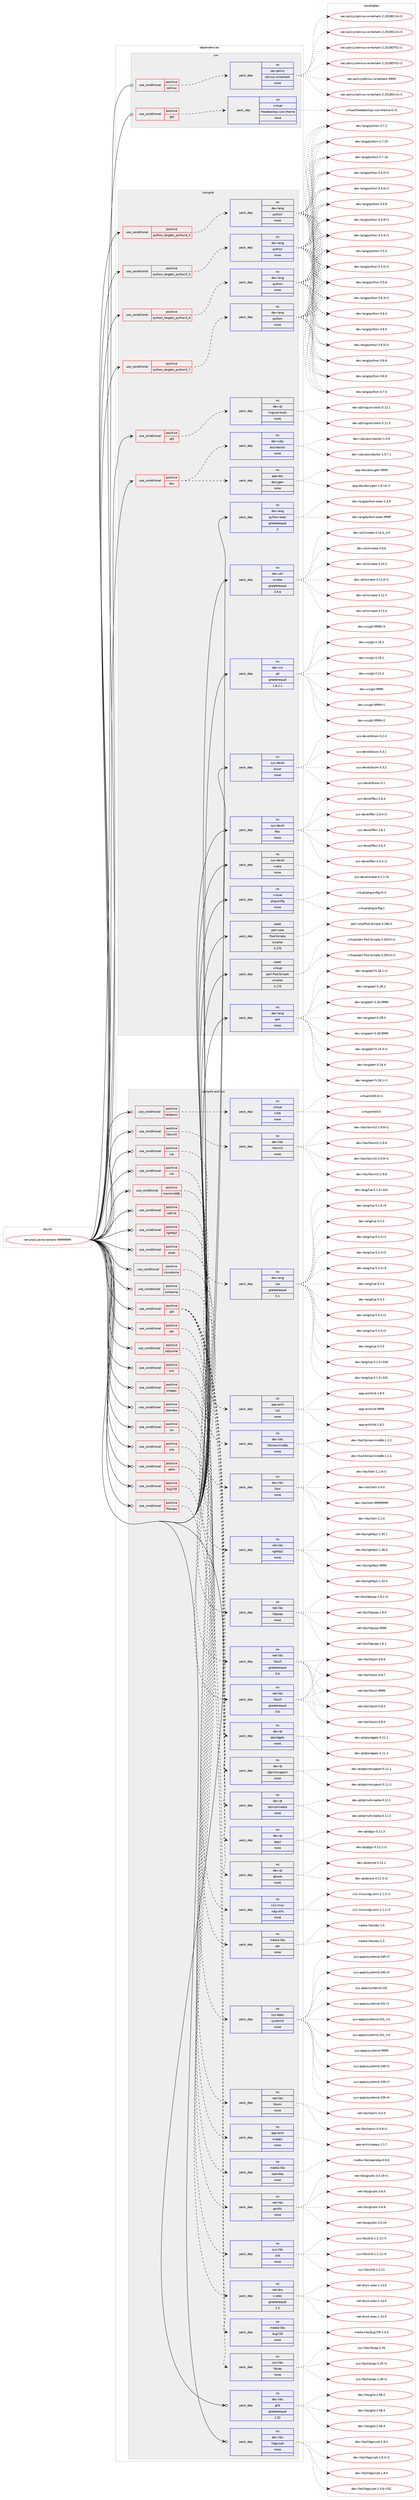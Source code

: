 digraph prolog {

# *************
# Graph options
# *************

newrank=true;
concentrate=true;
compound=true;
graph [rankdir=LR,fontname=Helvetica,fontsize=10,ranksep=1.5];#, ranksep=2.5, nodesep=0.2];
edge  [arrowhead=vee];
node  [fontname=Helvetica,fontsize=10];

# **********
# The ebuild
# **********

subgraph cluster_leftcol {
color=gray;
rank=same;
label=<<i>ebuild</i>>;
id [label="net-analyzer/wireshark-99999999", color=red, width=4, href="../net-analyzer/wireshark-99999999.svg"];
}

# ****************
# The dependencies
# ****************

subgraph cluster_midcol {
color=gray;
label=<<i>dependencies</i>>;
subgraph cluster_compile {
fillcolor="#eeeeee";
style=filled;
label=<<i>compile</i>>;
subgraph cond442920 {
dependency1648045 [label=<<TABLE BORDER="0" CELLBORDER="1" CELLSPACING="0" CELLPADDING="4"><TR><TD ROWSPAN="3" CELLPADDING="10">use_conditional</TD></TR><TR><TD>positive</TD></TR><TR><TD>doc</TD></TR></TABLE>>, shape=none, color=red];
subgraph pack1178446 {
dependency1648046 [label=<<TABLE BORDER="0" CELLBORDER="1" CELLSPACING="0" CELLPADDING="4" WIDTH="220"><TR><TD ROWSPAN="6" CELLPADDING="30">pack_dep</TD></TR><TR><TD WIDTH="110">no</TD></TR><TR><TD>app-doc</TD></TR><TR><TD>doxygen</TD></TR><TR><TD>none</TD></TR><TR><TD></TD></TR></TABLE>>, shape=none, color=blue];
}
dependency1648045:e -> dependency1648046:w [weight=20,style="dashed",arrowhead="vee"];
subgraph pack1178447 {
dependency1648047 [label=<<TABLE BORDER="0" CELLBORDER="1" CELLSPACING="0" CELLPADDING="4" WIDTH="220"><TR><TD ROWSPAN="6" CELLPADDING="30">pack_dep</TD></TR><TR><TD WIDTH="110">no</TD></TR><TR><TD>dev-ruby</TD></TR><TR><TD>asciidoctor</TD></TR><TR><TD>none</TD></TR><TR><TD></TD></TR></TABLE>>, shape=none, color=blue];
}
dependency1648045:e -> dependency1648047:w [weight=20,style="dashed",arrowhead="vee"];
}
id:e -> dependency1648045:w [weight=20,style="solid",arrowhead="vee"];
subgraph cond442921 {
dependency1648048 [label=<<TABLE BORDER="0" CELLBORDER="1" CELLSPACING="0" CELLPADDING="4"><TR><TD ROWSPAN="3" CELLPADDING="10">use_conditional</TD></TR><TR><TD>positive</TD></TR><TR><TD>python_targets_python3_4</TD></TR></TABLE>>, shape=none, color=red];
subgraph pack1178448 {
dependency1648049 [label=<<TABLE BORDER="0" CELLBORDER="1" CELLSPACING="0" CELLPADDING="4" WIDTH="220"><TR><TD ROWSPAN="6" CELLPADDING="30">pack_dep</TD></TR><TR><TD WIDTH="110">no</TD></TR><TR><TD>dev-lang</TD></TR><TR><TD>python</TD></TR><TR><TD>none</TD></TR><TR><TD></TD></TR></TABLE>>, shape=none, color=blue];
}
dependency1648048:e -> dependency1648049:w [weight=20,style="dashed",arrowhead="vee"];
}
id:e -> dependency1648048:w [weight=20,style="solid",arrowhead="vee"];
subgraph cond442922 {
dependency1648050 [label=<<TABLE BORDER="0" CELLBORDER="1" CELLSPACING="0" CELLPADDING="4"><TR><TD ROWSPAN="3" CELLPADDING="10">use_conditional</TD></TR><TR><TD>positive</TD></TR><TR><TD>python_targets_python3_5</TD></TR></TABLE>>, shape=none, color=red];
subgraph pack1178449 {
dependency1648051 [label=<<TABLE BORDER="0" CELLBORDER="1" CELLSPACING="0" CELLPADDING="4" WIDTH="220"><TR><TD ROWSPAN="6" CELLPADDING="30">pack_dep</TD></TR><TR><TD WIDTH="110">no</TD></TR><TR><TD>dev-lang</TD></TR><TR><TD>python</TD></TR><TR><TD>none</TD></TR><TR><TD></TD></TR></TABLE>>, shape=none, color=blue];
}
dependency1648050:e -> dependency1648051:w [weight=20,style="dashed",arrowhead="vee"];
}
id:e -> dependency1648050:w [weight=20,style="solid",arrowhead="vee"];
subgraph cond442923 {
dependency1648052 [label=<<TABLE BORDER="0" CELLBORDER="1" CELLSPACING="0" CELLPADDING="4"><TR><TD ROWSPAN="3" CELLPADDING="10">use_conditional</TD></TR><TR><TD>positive</TD></TR><TR><TD>python_targets_python3_6</TD></TR></TABLE>>, shape=none, color=red];
subgraph pack1178450 {
dependency1648053 [label=<<TABLE BORDER="0" CELLBORDER="1" CELLSPACING="0" CELLPADDING="4" WIDTH="220"><TR><TD ROWSPAN="6" CELLPADDING="30">pack_dep</TD></TR><TR><TD WIDTH="110">no</TD></TR><TR><TD>dev-lang</TD></TR><TR><TD>python</TD></TR><TR><TD>none</TD></TR><TR><TD></TD></TR></TABLE>>, shape=none, color=blue];
}
dependency1648052:e -> dependency1648053:w [weight=20,style="dashed",arrowhead="vee"];
}
id:e -> dependency1648052:w [weight=20,style="solid",arrowhead="vee"];
subgraph cond442924 {
dependency1648054 [label=<<TABLE BORDER="0" CELLBORDER="1" CELLSPACING="0" CELLPADDING="4"><TR><TD ROWSPAN="3" CELLPADDING="10">use_conditional</TD></TR><TR><TD>positive</TD></TR><TR><TD>python_targets_python3_7</TD></TR></TABLE>>, shape=none, color=red];
subgraph pack1178451 {
dependency1648055 [label=<<TABLE BORDER="0" CELLBORDER="1" CELLSPACING="0" CELLPADDING="4" WIDTH="220"><TR><TD ROWSPAN="6" CELLPADDING="30">pack_dep</TD></TR><TR><TD WIDTH="110">no</TD></TR><TR><TD>dev-lang</TD></TR><TR><TD>python</TD></TR><TR><TD>none</TD></TR><TR><TD></TD></TR></TABLE>>, shape=none, color=blue];
}
dependency1648054:e -> dependency1648055:w [weight=20,style="dashed",arrowhead="vee"];
}
id:e -> dependency1648054:w [weight=20,style="solid",arrowhead="vee"];
subgraph cond442925 {
dependency1648056 [label=<<TABLE BORDER="0" CELLBORDER="1" CELLSPACING="0" CELLPADDING="4"><TR><TD ROWSPAN="3" CELLPADDING="10">use_conditional</TD></TR><TR><TD>positive</TD></TR><TR><TD>qt5</TD></TR></TABLE>>, shape=none, color=red];
subgraph pack1178452 {
dependency1648057 [label=<<TABLE BORDER="0" CELLBORDER="1" CELLSPACING="0" CELLPADDING="4" WIDTH="220"><TR><TD ROWSPAN="6" CELLPADDING="30">pack_dep</TD></TR><TR><TD WIDTH="110">no</TD></TR><TR><TD>dev-qt</TD></TR><TR><TD>linguist-tools</TD></TR><TR><TD>none</TD></TR><TR><TD></TD></TR></TABLE>>, shape=none, color=blue];
}
dependency1648056:e -> dependency1648057:w [weight=20,style="dashed",arrowhead="vee"];
}
id:e -> dependency1648056:w [weight=20,style="solid",arrowhead="vee"];
subgraph pack1178453 {
dependency1648058 [label=<<TABLE BORDER="0" CELLBORDER="1" CELLSPACING="0" CELLPADDING="4" WIDTH="220"><TR><TD ROWSPAN="6" CELLPADDING="30">pack_dep</TD></TR><TR><TD WIDTH="110">no</TD></TR><TR><TD>dev-lang</TD></TR><TR><TD>perl</TD></TR><TR><TD>none</TD></TR><TR><TD></TD></TR></TABLE>>, shape=none, color=blue];
}
id:e -> dependency1648058:w [weight=20,style="solid",arrowhead="vee"];
subgraph pack1178454 {
dependency1648059 [label=<<TABLE BORDER="0" CELLBORDER="1" CELLSPACING="0" CELLPADDING="4" WIDTH="220"><TR><TD ROWSPAN="6" CELLPADDING="30">pack_dep</TD></TR><TR><TD WIDTH="110">no</TD></TR><TR><TD>dev-lang</TD></TR><TR><TD>python-exec</TD></TR><TR><TD>greaterequal</TD></TR><TR><TD>2</TD></TR></TABLE>>, shape=none, color=blue];
}
id:e -> dependency1648059:w [weight=20,style="solid",arrowhead="vee"];
subgraph pack1178455 {
dependency1648060 [label=<<TABLE BORDER="0" CELLBORDER="1" CELLSPACING="0" CELLPADDING="4" WIDTH="220"><TR><TD ROWSPAN="6" CELLPADDING="30">pack_dep</TD></TR><TR><TD WIDTH="110">no</TD></TR><TR><TD>dev-util</TD></TR><TR><TD>cmake</TD></TR><TR><TD>greaterequal</TD></TR><TR><TD>3.9.6</TD></TR></TABLE>>, shape=none, color=blue];
}
id:e -> dependency1648060:w [weight=20,style="solid",arrowhead="vee"];
subgraph pack1178456 {
dependency1648061 [label=<<TABLE BORDER="0" CELLBORDER="1" CELLSPACING="0" CELLPADDING="4" WIDTH="220"><TR><TD ROWSPAN="6" CELLPADDING="30">pack_dep</TD></TR><TR><TD WIDTH="110">no</TD></TR><TR><TD>dev-vcs</TD></TR><TR><TD>git</TD></TR><TR><TD>greaterequal</TD></TR><TR><TD>1.8.2.1</TD></TR></TABLE>>, shape=none, color=blue];
}
id:e -> dependency1648061:w [weight=20,style="solid",arrowhead="vee"];
subgraph pack1178457 {
dependency1648062 [label=<<TABLE BORDER="0" CELLBORDER="1" CELLSPACING="0" CELLPADDING="4" WIDTH="220"><TR><TD ROWSPAN="6" CELLPADDING="30">pack_dep</TD></TR><TR><TD WIDTH="110">no</TD></TR><TR><TD>sys-devel</TD></TR><TR><TD>bison</TD></TR><TR><TD>none</TD></TR><TR><TD></TD></TR></TABLE>>, shape=none, color=blue];
}
id:e -> dependency1648062:w [weight=20,style="solid",arrowhead="vee"];
subgraph pack1178458 {
dependency1648063 [label=<<TABLE BORDER="0" CELLBORDER="1" CELLSPACING="0" CELLPADDING="4" WIDTH="220"><TR><TD ROWSPAN="6" CELLPADDING="30">pack_dep</TD></TR><TR><TD WIDTH="110">no</TD></TR><TR><TD>sys-devel</TD></TR><TR><TD>flex</TD></TR><TR><TD>none</TD></TR><TR><TD></TD></TR></TABLE>>, shape=none, color=blue];
}
id:e -> dependency1648063:w [weight=20,style="solid",arrowhead="vee"];
subgraph pack1178459 {
dependency1648064 [label=<<TABLE BORDER="0" CELLBORDER="1" CELLSPACING="0" CELLPADDING="4" WIDTH="220"><TR><TD ROWSPAN="6" CELLPADDING="30">pack_dep</TD></TR><TR><TD WIDTH="110">no</TD></TR><TR><TD>sys-devel</TD></TR><TR><TD>make</TD></TR><TR><TD>none</TD></TR><TR><TD></TD></TR></TABLE>>, shape=none, color=blue];
}
id:e -> dependency1648064:w [weight=20,style="solid",arrowhead="vee"];
subgraph pack1178460 {
dependency1648065 [label=<<TABLE BORDER="0" CELLBORDER="1" CELLSPACING="0" CELLPADDING="4" WIDTH="220"><TR><TD ROWSPAN="6" CELLPADDING="30">pack_dep</TD></TR><TR><TD WIDTH="110">no</TD></TR><TR><TD>virtual</TD></TR><TR><TD>pkgconfig</TD></TR><TR><TD>none</TD></TR><TR><TD></TD></TR></TABLE>>, shape=none, color=blue];
}
id:e -> dependency1648065:w [weight=20,style="solid",arrowhead="vee"];
subgraph pack1178461 {
dependency1648066 [label=<<TABLE BORDER="0" CELLBORDER="1" CELLSPACING="0" CELLPADDING="4" WIDTH="220"><TR><TD ROWSPAN="6" CELLPADDING="30">pack_dep</TD></TR><TR><TD WIDTH="110">weak</TD></TR><TR><TD>perl-core</TD></TR><TR><TD>Pod-Simple</TD></TR><TR><TD>smaller</TD></TR><TR><TD>3.170</TD></TR></TABLE>>, shape=none, color=blue];
}
id:e -> dependency1648066:w [weight=20,style="solid",arrowhead="vee"];
subgraph pack1178462 {
dependency1648067 [label=<<TABLE BORDER="0" CELLBORDER="1" CELLSPACING="0" CELLPADDING="4" WIDTH="220"><TR><TD ROWSPAN="6" CELLPADDING="30">pack_dep</TD></TR><TR><TD WIDTH="110">weak</TD></TR><TR><TD>virtual</TD></TR><TR><TD>perl-Pod-Simple</TD></TR><TR><TD>smaller</TD></TR><TR><TD>3.170</TD></TR></TABLE>>, shape=none, color=blue];
}
id:e -> dependency1648067:w [weight=20,style="solid",arrowhead="vee"];
}
subgraph cluster_compileandrun {
fillcolor="#eeeeee";
style=filled;
label=<<i>compile and run</i>>;
subgraph cond442926 {
dependency1648068 [label=<<TABLE BORDER="0" CELLBORDER="1" CELLSPACING="0" CELLPADDING="4"><TR><TD ROWSPAN="3" CELLPADDING="10">use_conditional</TD></TR><TR><TD>positive</TD></TR><TR><TD>adns</TD></TR></TABLE>>, shape=none, color=red];
subgraph pack1178463 {
dependency1648069 [label=<<TABLE BORDER="0" CELLBORDER="1" CELLSPACING="0" CELLPADDING="4" WIDTH="220"><TR><TD ROWSPAN="6" CELLPADDING="30">pack_dep</TD></TR><TR><TD WIDTH="110">no</TD></TR><TR><TD>net-dns</TD></TR><TR><TD>c-ares</TD></TR><TR><TD>greaterequal</TD></TR><TR><TD>1.5</TD></TR></TABLE>>, shape=none, color=blue];
}
dependency1648068:e -> dependency1648069:w [weight=20,style="dashed",arrowhead="vee"];
}
id:e -> dependency1648068:w [weight=20,style="solid",arrowhead="odotvee"];
subgraph cond442927 {
dependency1648070 [label=<<TABLE BORDER="0" CELLBORDER="1" CELLSPACING="0" CELLPADDING="4"><TR><TD ROWSPAN="3" CELLPADDING="10">use_conditional</TD></TR><TR><TD>positive</TD></TR><TR><TD>bcg729</TD></TR></TABLE>>, shape=none, color=red];
subgraph pack1178464 {
dependency1648071 [label=<<TABLE BORDER="0" CELLBORDER="1" CELLSPACING="0" CELLPADDING="4" WIDTH="220"><TR><TD ROWSPAN="6" CELLPADDING="30">pack_dep</TD></TR><TR><TD WIDTH="110">no</TD></TR><TR><TD>media-libs</TD></TR><TR><TD>bcg729</TD></TR><TR><TD>none</TD></TR><TR><TD></TD></TR></TABLE>>, shape=none, color=blue];
}
dependency1648070:e -> dependency1648071:w [weight=20,style="dashed",arrowhead="vee"];
}
id:e -> dependency1648070:w [weight=20,style="solid",arrowhead="odotvee"];
subgraph cond442928 {
dependency1648072 [label=<<TABLE BORDER="0" CELLBORDER="1" CELLSPACING="0" CELLPADDING="4"><TR><TD ROWSPAN="3" CELLPADDING="10">use_conditional</TD></TR><TR><TD>positive</TD></TR><TR><TD>ciscodump</TD></TR></TABLE>>, shape=none, color=red];
subgraph pack1178465 {
dependency1648073 [label=<<TABLE BORDER="0" CELLBORDER="1" CELLSPACING="0" CELLPADDING="4" WIDTH="220"><TR><TD ROWSPAN="6" CELLPADDING="30">pack_dep</TD></TR><TR><TD WIDTH="110">no</TD></TR><TR><TD>net-libs</TD></TR><TR><TD>libssh</TD></TR><TR><TD>greaterequal</TD></TR><TR><TD>0.6</TD></TR></TABLE>>, shape=none, color=blue];
}
dependency1648072:e -> dependency1648073:w [weight=20,style="dashed",arrowhead="vee"];
}
id:e -> dependency1648072:w [weight=20,style="solid",arrowhead="odotvee"];
subgraph cond442929 {
dependency1648074 [label=<<TABLE BORDER="0" CELLBORDER="1" CELLSPACING="0" CELLPADDING="4"><TR><TD ROWSPAN="3" CELLPADDING="10">use_conditional</TD></TR><TR><TD>positive</TD></TR><TR><TD>filecaps</TD></TR></TABLE>>, shape=none, color=red];
subgraph pack1178466 {
dependency1648075 [label=<<TABLE BORDER="0" CELLBORDER="1" CELLSPACING="0" CELLPADDING="4" WIDTH="220"><TR><TD ROWSPAN="6" CELLPADDING="30">pack_dep</TD></TR><TR><TD WIDTH="110">no</TD></TR><TR><TD>sys-libs</TD></TR><TR><TD>libcap</TD></TR><TR><TD>none</TD></TR><TR><TD></TD></TR></TABLE>>, shape=none, color=blue];
}
dependency1648074:e -> dependency1648075:w [weight=20,style="dashed",arrowhead="vee"];
}
id:e -> dependency1648074:w [weight=20,style="solid",arrowhead="odotvee"];
subgraph cond442930 {
dependency1648076 [label=<<TABLE BORDER="0" CELLBORDER="1" CELLSPACING="0" CELLPADDING="4"><TR><TD ROWSPAN="3" CELLPADDING="10">use_conditional</TD></TR><TR><TD>positive</TD></TR><TR><TD>kerberos</TD></TR></TABLE>>, shape=none, color=red];
subgraph pack1178467 {
dependency1648077 [label=<<TABLE BORDER="0" CELLBORDER="1" CELLSPACING="0" CELLPADDING="4" WIDTH="220"><TR><TD ROWSPAN="6" CELLPADDING="30">pack_dep</TD></TR><TR><TD WIDTH="110">no</TD></TR><TR><TD>virtual</TD></TR><TR><TD>krb5</TD></TR><TR><TD>none</TD></TR><TR><TD></TD></TR></TABLE>>, shape=none, color=blue];
}
dependency1648076:e -> dependency1648077:w [weight=20,style="dashed",arrowhead="vee"];
}
id:e -> dependency1648076:w [weight=20,style="solid",arrowhead="odotvee"];
subgraph cond442931 {
dependency1648078 [label=<<TABLE BORDER="0" CELLBORDER="1" CELLSPACING="0" CELLPADDING="4"><TR><TD ROWSPAN="3" CELLPADDING="10">use_conditional</TD></TR><TR><TD>positive</TD></TR><TR><TD>libxml2</TD></TR></TABLE>>, shape=none, color=red];
subgraph pack1178468 {
dependency1648079 [label=<<TABLE BORDER="0" CELLBORDER="1" CELLSPACING="0" CELLPADDING="4" WIDTH="220"><TR><TD ROWSPAN="6" CELLPADDING="30">pack_dep</TD></TR><TR><TD WIDTH="110">no</TD></TR><TR><TD>dev-libs</TD></TR><TR><TD>libxml2</TD></TR><TR><TD>none</TD></TR><TR><TD></TD></TR></TABLE>>, shape=none, color=blue];
}
dependency1648078:e -> dependency1648079:w [weight=20,style="dashed",arrowhead="vee"];
}
id:e -> dependency1648078:w [weight=20,style="solid",arrowhead="odotvee"];
subgraph cond442932 {
dependency1648080 [label=<<TABLE BORDER="0" CELLBORDER="1" CELLSPACING="0" CELLPADDING="4"><TR><TD ROWSPAN="3" CELLPADDING="10">use_conditional</TD></TR><TR><TD>positive</TD></TR><TR><TD>lua</TD></TR></TABLE>>, shape=none, color=red];
subgraph pack1178469 {
dependency1648081 [label=<<TABLE BORDER="0" CELLBORDER="1" CELLSPACING="0" CELLPADDING="4" WIDTH="220"><TR><TD ROWSPAN="6" CELLPADDING="30">pack_dep</TD></TR><TR><TD WIDTH="110">no</TD></TR><TR><TD>dev-lang</TD></TR><TR><TD>lua</TD></TR><TR><TD>greaterequal</TD></TR><TR><TD>5.1</TD></TR></TABLE>>, shape=none, color=blue];
}
dependency1648080:e -> dependency1648081:w [weight=20,style="dashed",arrowhead="vee"];
}
id:e -> dependency1648080:w [weight=20,style="solid",arrowhead="odotvee"];
subgraph cond442933 {
dependency1648082 [label=<<TABLE BORDER="0" CELLBORDER="1" CELLSPACING="0" CELLPADDING="4"><TR><TD ROWSPAN="3" CELLPADDING="10">use_conditional</TD></TR><TR><TD>positive</TD></TR><TR><TD>lz4</TD></TR></TABLE>>, shape=none, color=red];
subgraph pack1178470 {
dependency1648083 [label=<<TABLE BORDER="0" CELLBORDER="1" CELLSPACING="0" CELLPADDING="4" WIDTH="220"><TR><TD ROWSPAN="6" CELLPADDING="30">pack_dep</TD></TR><TR><TD WIDTH="110">no</TD></TR><TR><TD>app-arch</TD></TR><TR><TD>lz4</TD></TR><TR><TD>none</TD></TR><TR><TD></TD></TR></TABLE>>, shape=none, color=blue];
}
dependency1648082:e -> dependency1648083:w [weight=20,style="dashed",arrowhead="vee"];
}
id:e -> dependency1648082:w [weight=20,style="solid",arrowhead="odotvee"];
subgraph cond442934 {
dependency1648084 [label=<<TABLE BORDER="0" CELLBORDER="1" CELLSPACING="0" CELLPADDING="4"><TR><TD ROWSPAN="3" CELLPADDING="10">use_conditional</TD></TR><TR><TD>positive</TD></TR><TR><TD>maxminddb</TD></TR></TABLE>>, shape=none, color=red];
subgraph pack1178471 {
dependency1648085 [label=<<TABLE BORDER="0" CELLBORDER="1" CELLSPACING="0" CELLPADDING="4" WIDTH="220"><TR><TD ROWSPAN="6" CELLPADDING="30">pack_dep</TD></TR><TR><TD WIDTH="110">no</TD></TR><TR><TD>dev-libs</TD></TR><TR><TD>libmaxminddb</TD></TR><TR><TD>none</TD></TR><TR><TD></TD></TR></TABLE>>, shape=none, color=blue];
}
dependency1648084:e -> dependency1648085:w [weight=20,style="dashed",arrowhead="vee"];
}
id:e -> dependency1648084:w [weight=20,style="solid",arrowhead="odotvee"];
subgraph cond442935 {
dependency1648086 [label=<<TABLE BORDER="0" CELLBORDER="1" CELLSPACING="0" CELLPADDING="4"><TR><TD ROWSPAN="3" CELLPADDING="10">use_conditional</TD></TR><TR><TD>positive</TD></TR><TR><TD>netlink</TD></TR></TABLE>>, shape=none, color=red];
subgraph pack1178472 {
dependency1648087 [label=<<TABLE BORDER="0" CELLBORDER="1" CELLSPACING="0" CELLPADDING="4" WIDTH="220"><TR><TD ROWSPAN="6" CELLPADDING="30">pack_dep</TD></TR><TR><TD WIDTH="110">no</TD></TR><TR><TD>dev-libs</TD></TR><TR><TD>libnl</TD></TR><TR><TD>none</TD></TR><TR><TD></TD></TR></TABLE>>, shape=none, color=blue];
}
dependency1648086:e -> dependency1648087:w [weight=20,style="dashed",arrowhead="vee"];
}
id:e -> dependency1648086:w [weight=20,style="solid",arrowhead="odotvee"];
subgraph cond442936 {
dependency1648088 [label=<<TABLE BORDER="0" CELLBORDER="1" CELLSPACING="0" CELLPADDING="4"><TR><TD ROWSPAN="3" CELLPADDING="10">use_conditional</TD></TR><TR><TD>positive</TD></TR><TR><TD>nghttp2</TD></TR></TABLE>>, shape=none, color=red];
subgraph pack1178473 {
dependency1648089 [label=<<TABLE BORDER="0" CELLBORDER="1" CELLSPACING="0" CELLPADDING="4" WIDTH="220"><TR><TD ROWSPAN="6" CELLPADDING="30">pack_dep</TD></TR><TR><TD WIDTH="110">no</TD></TR><TR><TD>net-libs</TD></TR><TR><TD>nghttp2</TD></TR><TR><TD>none</TD></TR><TR><TD></TD></TR></TABLE>>, shape=none, color=blue];
}
dependency1648088:e -> dependency1648089:w [weight=20,style="dashed",arrowhead="vee"];
}
id:e -> dependency1648088:w [weight=20,style="solid",arrowhead="odotvee"];
subgraph cond442937 {
dependency1648090 [label=<<TABLE BORDER="0" CELLBORDER="1" CELLSPACING="0" CELLPADDING="4"><TR><TD ROWSPAN="3" CELLPADDING="10">use_conditional</TD></TR><TR><TD>positive</TD></TR><TR><TD>pcap</TD></TR></TABLE>>, shape=none, color=red];
subgraph pack1178474 {
dependency1648091 [label=<<TABLE BORDER="0" CELLBORDER="1" CELLSPACING="0" CELLPADDING="4" WIDTH="220"><TR><TD ROWSPAN="6" CELLPADDING="30">pack_dep</TD></TR><TR><TD WIDTH="110">no</TD></TR><TR><TD>net-libs</TD></TR><TR><TD>libpcap</TD></TR><TR><TD>none</TD></TR><TR><TD></TD></TR></TABLE>>, shape=none, color=blue];
}
dependency1648090:e -> dependency1648091:w [weight=20,style="dashed",arrowhead="vee"];
}
id:e -> dependency1648090:w [weight=20,style="solid",arrowhead="odotvee"];
subgraph cond442938 {
dependency1648092 [label=<<TABLE BORDER="0" CELLBORDER="1" CELLSPACING="0" CELLPADDING="4"><TR><TD ROWSPAN="3" CELLPADDING="10">use_conditional</TD></TR><TR><TD>positive</TD></TR><TR><TD>qt5</TD></TR></TABLE>>, shape=none, color=red];
subgraph pack1178475 {
dependency1648093 [label=<<TABLE BORDER="0" CELLBORDER="1" CELLSPACING="0" CELLPADDING="4" WIDTH="220"><TR><TD ROWSPAN="6" CELLPADDING="30">pack_dep</TD></TR><TR><TD WIDTH="110">no</TD></TR><TR><TD>dev-qt</TD></TR><TR><TD>qtcore</TD></TR><TR><TD>none</TD></TR><TR><TD></TD></TR></TABLE>>, shape=none, color=blue];
}
dependency1648092:e -> dependency1648093:w [weight=20,style="dashed",arrowhead="vee"];
subgraph pack1178476 {
dependency1648094 [label=<<TABLE BORDER="0" CELLBORDER="1" CELLSPACING="0" CELLPADDING="4" WIDTH="220"><TR><TD ROWSPAN="6" CELLPADDING="30">pack_dep</TD></TR><TR><TD WIDTH="110">no</TD></TR><TR><TD>dev-qt</TD></TR><TR><TD>qtgui</TD></TR><TR><TD>none</TD></TR><TR><TD></TD></TR></TABLE>>, shape=none, color=blue];
}
dependency1648092:e -> dependency1648094:w [weight=20,style="dashed",arrowhead="vee"];
subgraph pack1178477 {
dependency1648095 [label=<<TABLE BORDER="0" CELLBORDER="1" CELLSPACING="0" CELLPADDING="4" WIDTH="220"><TR><TD ROWSPAN="6" CELLPADDING="30">pack_dep</TD></TR><TR><TD WIDTH="110">no</TD></TR><TR><TD>dev-qt</TD></TR><TR><TD>qtmultimedia</TD></TR><TR><TD>none</TD></TR><TR><TD></TD></TR></TABLE>>, shape=none, color=blue];
}
dependency1648092:e -> dependency1648095:w [weight=20,style="dashed",arrowhead="vee"];
subgraph pack1178478 {
dependency1648096 [label=<<TABLE BORDER="0" CELLBORDER="1" CELLSPACING="0" CELLPADDING="4" WIDTH="220"><TR><TD ROWSPAN="6" CELLPADDING="30">pack_dep</TD></TR><TR><TD WIDTH="110">no</TD></TR><TR><TD>dev-qt</TD></TR><TR><TD>qtprintsupport</TD></TR><TR><TD>none</TD></TR><TR><TD></TD></TR></TABLE>>, shape=none, color=blue];
}
dependency1648092:e -> dependency1648096:w [weight=20,style="dashed",arrowhead="vee"];
subgraph pack1178479 {
dependency1648097 [label=<<TABLE BORDER="0" CELLBORDER="1" CELLSPACING="0" CELLPADDING="4" WIDTH="220"><TR><TD ROWSPAN="6" CELLPADDING="30">pack_dep</TD></TR><TR><TD WIDTH="110">no</TD></TR><TR><TD>dev-qt</TD></TR><TR><TD>qtwidgets</TD></TR><TR><TD>none</TD></TR><TR><TD></TD></TR></TABLE>>, shape=none, color=blue];
}
dependency1648092:e -> dependency1648097:w [weight=20,style="dashed",arrowhead="vee"];
subgraph pack1178480 {
dependency1648098 [label=<<TABLE BORDER="0" CELLBORDER="1" CELLSPACING="0" CELLPADDING="4" WIDTH="220"><TR><TD ROWSPAN="6" CELLPADDING="30">pack_dep</TD></TR><TR><TD WIDTH="110">no</TD></TR><TR><TD>x11-misc</TD></TR><TR><TD>xdg-utils</TD></TR><TR><TD>none</TD></TR><TR><TD></TD></TR></TABLE>>, shape=none, color=blue];
}
dependency1648092:e -> dependency1648098:w [weight=20,style="dashed",arrowhead="vee"];
}
id:e -> dependency1648092:w [weight=20,style="solid",arrowhead="odotvee"];
subgraph cond442939 {
dependency1648099 [label=<<TABLE BORDER="0" CELLBORDER="1" CELLSPACING="0" CELLPADDING="4"><TR><TD ROWSPAN="3" CELLPADDING="10">use_conditional</TD></TR><TR><TD>positive</TD></TR><TR><TD>sbc</TD></TR></TABLE>>, shape=none, color=red];
subgraph pack1178481 {
dependency1648100 [label=<<TABLE BORDER="0" CELLBORDER="1" CELLSPACING="0" CELLPADDING="4" WIDTH="220"><TR><TD ROWSPAN="6" CELLPADDING="30">pack_dep</TD></TR><TR><TD WIDTH="110">no</TD></TR><TR><TD>media-libs</TD></TR><TR><TD>sbc</TD></TR><TR><TD>none</TD></TR><TR><TD></TD></TR></TABLE>>, shape=none, color=blue];
}
dependency1648099:e -> dependency1648100:w [weight=20,style="dashed",arrowhead="vee"];
}
id:e -> dependency1648099:w [weight=20,style="solid",arrowhead="odotvee"];
subgraph cond442940 {
dependency1648101 [label=<<TABLE BORDER="0" CELLBORDER="1" CELLSPACING="0" CELLPADDING="4"><TR><TD ROWSPAN="3" CELLPADDING="10">use_conditional</TD></TR><TR><TD>positive</TD></TR><TR><TD>sdjournal</TD></TR></TABLE>>, shape=none, color=red];
subgraph pack1178482 {
dependency1648102 [label=<<TABLE BORDER="0" CELLBORDER="1" CELLSPACING="0" CELLPADDING="4" WIDTH="220"><TR><TD ROWSPAN="6" CELLPADDING="30">pack_dep</TD></TR><TR><TD WIDTH="110">no</TD></TR><TR><TD>sys-apps</TD></TR><TR><TD>systemd</TD></TR><TR><TD>none</TD></TR><TR><TD></TD></TR></TABLE>>, shape=none, color=blue];
}
dependency1648101:e -> dependency1648102:w [weight=20,style="dashed",arrowhead="vee"];
}
id:e -> dependency1648101:w [weight=20,style="solid",arrowhead="odotvee"];
subgraph cond442941 {
dependency1648103 [label=<<TABLE BORDER="0" CELLBORDER="1" CELLSPACING="0" CELLPADDING="4"><TR><TD ROWSPAN="3" CELLPADDING="10">use_conditional</TD></TR><TR><TD>positive</TD></TR><TR><TD>smi</TD></TR></TABLE>>, shape=none, color=red];
subgraph pack1178483 {
dependency1648104 [label=<<TABLE BORDER="0" CELLBORDER="1" CELLSPACING="0" CELLPADDING="4" WIDTH="220"><TR><TD ROWSPAN="6" CELLPADDING="30">pack_dep</TD></TR><TR><TD WIDTH="110">no</TD></TR><TR><TD>net-libs</TD></TR><TR><TD>libsmi</TD></TR><TR><TD>none</TD></TR><TR><TD></TD></TR></TABLE>>, shape=none, color=blue];
}
dependency1648103:e -> dependency1648104:w [weight=20,style="dashed",arrowhead="vee"];
}
id:e -> dependency1648103:w [weight=20,style="solid",arrowhead="odotvee"];
subgraph cond442942 {
dependency1648105 [label=<<TABLE BORDER="0" CELLBORDER="1" CELLSPACING="0" CELLPADDING="4"><TR><TD ROWSPAN="3" CELLPADDING="10">use_conditional</TD></TR><TR><TD>positive</TD></TR><TR><TD>snappy</TD></TR></TABLE>>, shape=none, color=red];
subgraph pack1178484 {
dependency1648106 [label=<<TABLE BORDER="0" CELLBORDER="1" CELLSPACING="0" CELLPADDING="4" WIDTH="220"><TR><TD ROWSPAN="6" CELLPADDING="30">pack_dep</TD></TR><TR><TD WIDTH="110">no</TD></TR><TR><TD>app-arch</TD></TR><TR><TD>snappy</TD></TR><TR><TD>none</TD></TR><TR><TD></TD></TR></TABLE>>, shape=none, color=blue];
}
dependency1648105:e -> dependency1648106:w [weight=20,style="dashed",arrowhead="vee"];
}
id:e -> dependency1648105:w [weight=20,style="solid",arrowhead="odotvee"];
subgraph cond442943 {
dependency1648107 [label=<<TABLE BORDER="0" CELLBORDER="1" CELLSPACING="0" CELLPADDING="4"><TR><TD ROWSPAN="3" CELLPADDING="10">use_conditional</TD></TR><TR><TD>positive</TD></TR><TR><TD>spandsp</TD></TR></TABLE>>, shape=none, color=red];
subgraph pack1178485 {
dependency1648108 [label=<<TABLE BORDER="0" CELLBORDER="1" CELLSPACING="0" CELLPADDING="4" WIDTH="220"><TR><TD ROWSPAN="6" CELLPADDING="30">pack_dep</TD></TR><TR><TD WIDTH="110">no</TD></TR><TR><TD>media-libs</TD></TR><TR><TD>spandsp</TD></TR><TR><TD>none</TD></TR><TR><TD></TD></TR></TABLE>>, shape=none, color=blue];
}
dependency1648107:e -> dependency1648108:w [weight=20,style="dashed",arrowhead="vee"];
}
id:e -> dependency1648107:w [weight=20,style="solid",arrowhead="odotvee"];
subgraph cond442944 {
dependency1648109 [label=<<TABLE BORDER="0" CELLBORDER="1" CELLSPACING="0" CELLPADDING="4"><TR><TD ROWSPAN="3" CELLPADDING="10">use_conditional</TD></TR><TR><TD>positive</TD></TR><TR><TD>sshdump</TD></TR></TABLE>>, shape=none, color=red];
subgraph pack1178486 {
dependency1648110 [label=<<TABLE BORDER="0" CELLBORDER="1" CELLSPACING="0" CELLPADDING="4" WIDTH="220"><TR><TD ROWSPAN="6" CELLPADDING="30">pack_dep</TD></TR><TR><TD WIDTH="110">no</TD></TR><TR><TD>net-libs</TD></TR><TR><TD>libssh</TD></TR><TR><TD>greaterequal</TD></TR><TR><TD>0.6</TD></TR></TABLE>>, shape=none, color=blue];
}
dependency1648109:e -> dependency1648110:w [weight=20,style="dashed",arrowhead="vee"];
}
id:e -> dependency1648109:w [weight=20,style="solid",arrowhead="odotvee"];
subgraph cond442945 {
dependency1648111 [label=<<TABLE BORDER="0" CELLBORDER="1" CELLSPACING="0" CELLPADDING="4"><TR><TD ROWSPAN="3" CELLPADDING="10">use_conditional</TD></TR><TR><TD>positive</TD></TR><TR><TD>ssl</TD></TR></TABLE>>, shape=none, color=red];
subgraph pack1178487 {
dependency1648112 [label=<<TABLE BORDER="0" CELLBORDER="1" CELLSPACING="0" CELLPADDING="4" WIDTH="220"><TR><TD ROWSPAN="6" CELLPADDING="30">pack_dep</TD></TR><TR><TD WIDTH="110">no</TD></TR><TR><TD>net-libs</TD></TR><TR><TD>gnutls</TD></TR><TR><TD>none</TD></TR><TR><TD></TD></TR></TABLE>>, shape=none, color=blue];
}
dependency1648111:e -> dependency1648112:w [weight=20,style="dashed",arrowhead="vee"];
}
id:e -> dependency1648111:w [weight=20,style="solid",arrowhead="odotvee"];
subgraph cond442946 {
dependency1648113 [label=<<TABLE BORDER="0" CELLBORDER="1" CELLSPACING="0" CELLPADDING="4"><TR><TD ROWSPAN="3" CELLPADDING="10">use_conditional</TD></TR><TR><TD>positive</TD></TR><TR><TD>zlib</TD></TR></TABLE>>, shape=none, color=red];
subgraph pack1178488 {
dependency1648114 [label=<<TABLE BORDER="0" CELLBORDER="1" CELLSPACING="0" CELLPADDING="4" WIDTH="220"><TR><TD ROWSPAN="6" CELLPADDING="30">pack_dep</TD></TR><TR><TD WIDTH="110">no</TD></TR><TR><TD>sys-libs</TD></TR><TR><TD>zlib</TD></TR><TR><TD>none</TD></TR><TR><TD></TD></TR></TABLE>>, shape=none, color=blue];
}
dependency1648113:e -> dependency1648114:w [weight=20,style="dashed",arrowhead="vee"];
}
id:e -> dependency1648113:w [weight=20,style="solid",arrowhead="odotvee"];
subgraph pack1178489 {
dependency1648115 [label=<<TABLE BORDER="0" CELLBORDER="1" CELLSPACING="0" CELLPADDING="4" WIDTH="220"><TR><TD ROWSPAN="6" CELLPADDING="30">pack_dep</TD></TR><TR><TD WIDTH="110">no</TD></TR><TR><TD>dev-libs</TD></TR><TR><TD>glib</TD></TR><TR><TD>greaterequal</TD></TR><TR><TD>2.32</TD></TR></TABLE>>, shape=none, color=blue];
}
id:e -> dependency1648115:w [weight=20,style="solid",arrowhead="odotvee"];
subgraph pack1178490 {
dependency1648116 [label=<<TABLE BORDER="0" CELLBORDER="1" CELLSPACING="0" CELLPADDING="4" WIDTH="220"><TR><TD ROWSPAN="6" CELLPADDING="30">pack_dep</TD></TR><TR><TD WIDTH="110">no</TD></TR><TR><TD>dev-libs</TD></TR><TR><TD>libgcrypt</TD></TR><TR><TD>none</TD></TR><TR><TD></TD></TR></TABLE>>, shape=none, color=blue];
}
id:e -> dependency1648116:w [weight=20,style="solid",arrowhead="odotvee"];
}
subgraph cluster_run {
fillcolor="#eeeeee";
style=filled;
label=<<i>run</i>>;
subgraph cond442947 {
dependency1648117 [label=<<TABLE BORDER="0" CELLBORDER="1" CELLSPACING="0" CELLPADDING="4"><TR><TD ROWSPAN="3" CELLPADDING="10">use_conditional</TD></TR><TR><TD>positive</TD></TR><TR><TD>qt5</TD></TR></TABLE>>, shape=none, color=red];
subgraph pack1178491 {
dependency1648118 [label=<<TABLE BORDER="0" CELLBORDER="1" CELLSPACING="0" CELLPADDING="4" WIDTH="220"><TR><TD ROWSPAN="6" CELLPADDING="30">pack_dep</TD></TR><TR><TD WIDTH="110">no</TD></TR><TR><TD>virtual</TD></TR><TR><TD>freedesktop-icon-theme</TD></TR><TR><TD>none</TD></TR><TR><TD></TD></TR></TABLE>>, shape=none, color=blue];
}
dependency1648117:e -> dependency1648118:w [weight=20,style="dashed",arrowhead="vee"];
}
id:e -> dependency1648117:w [weight=20,style="solid",arrowhead="odot"];
subgraph cond442948 {
dependency1648119 [label=<<TABLE BORDER="0" CELLBORDER="1" CELLSPACING="0" CELLPADDING="4"><TR><TD ROWSPAN="3" CELLPADDING="10">use_conditional</TD></TR><TR><TD>positive</TD></TR><TR><TD>selinux</TD></TR></TABLE>>, shape=none, color=red];
subgraph pack1178492 {
dependency1648120 [label=<<TABLE BORDER="0" CELLBORDER="1" CELLSPACING="0" CELLPADDING="4" WIDTH="220"><TR><TD ROWSPAN="6" CELLPADDING="30">pack_dep</TD></TR><TR><TD WIDTH="110">no</TD></TR><TR><TD>sec-policy</TD></TR><TR><TD>selinux-wireshark</TD></TR><TR><TD>none</TD></TR><TR><TD></TD></TR></TABLE>>, shape=none, color=blue];
}
dependency1648119:e -> dependency1648120:w [weight=20,style="dashed",arrowhead="vee"];
}
id:e -> dependency1648119:w [weight=20,style="solid",arrowhead="odot"];
}
}

# **************
# The candidates
# **************

subgraph cluster_choices {
rank=same;
color=gray;
label=<<i>candidates</i>>;

subgraph choice1178446 {
color=black;
nodesep=1;
choice97112112451001119947100111120121103101110454946564649524511449 [label="app-doc/doxygen-1.8.14-r1", color=red, width=4,href="../app-doc/doxygen-1.8.14-r1.svg"];
choice971121124510011199471001111201211031011104557575757 [label="app-doc/doxygen-9999", color=red, width=4,href="../app-doc/doxygen-9999.svg"];
dependency1648046:e -> choice97112112451001119947100111120121103101110454946564649524511449:w [style=dotted,weight="100"];
dependency1648046:e -> choice971121124510011199471001111201211031011104557575757:w [style=dotted,weight="100"];
}
subgraph choice1178447 {
color=black;
nodesep=1;
choice1001011184511411798121479711599105105100111991161111144549465346554649 [label="dev-ruby/asciidoctor-1.5.7.1", color=red, width=4,href="../dev-ruby/asciidoctor-1.5.7.1.svg"];
choice100101118451141179812147971159910510510011199116111114454946534656 [label="dev-ruby/asciidoctor-1.5.8", color=red, width=4,href="../dev-ruby/asciidoctor-1.5.8.svg"];
dependency1648047:e -> choice1001011184511411798121479711599105105100111991161111144549465346554649:w [style=dotted,weight="100"];
dependency1648047:e -> choice100101118451141179812147971159910510510011199116111114454946534656:w [style=dotted,weight="100"];
}
subgraph choice1178448 {
color=black;
nodesep=1;
choice10010111845108971101034711212111610411111045504655464953 [label="dev-lang/python-2.7.15", color=red, width=4,href="../dev-lang/python-2.7.15.svg"];
choice10010111845108971101034711212111610411111045504655464954 [label="dev-lang/python-2.7.16", color=red, width=4,href="../dev-lang/python-2.7.16.svg"];
choice1001011184510897110103471121211161041111104551465246534511449 [label="dev-lang/python-3.4.5-r1", color=red, width=4,href="../dev-lang/python-3.4.5-r1.svg"];
choice1001011184510897110103471121211161041111104551465246544511449 [label="dev-lang/python-3.4.6-r1", color=red, width=4,href="../dev-lang/python-3.4.6-r1.svg"];
choice100101118451089711010347112121116104111110455146524656 [label="dev-lang/python-3.4.8", color=red, width=4,href="../dev-lang/python-3.4.8.svg"];
choice1001011184510897110103471121211161041111104551465246564511449 [label="dev-lang/python-3.4.8-r1", color=red, width=4,href="../dev-lang/python-3.4.8-r1.svg"];
choice1001011184510897110103471121211161041111104551465346524511449 [label="dev-lang/python-3.5.4-r1", color=red, width=4,href="../dev-lang/python-3.5.4-r1.svg"];
choice100101118451089711010347112121116104111110455146534653 [label="dev-lang/python-3.5.5", color=red, width=4,href="../dev-lang/python-3.5.5.svg"];
choice1001011184510897110103471121211161041111104551465346534511449 [label="dev-lang/python-3.5.5-r1", color=red, width=4,href="../dev-lang/python-3.5.5-r1.svg"];
choice100101118451089711010347112121116104111110455146534654 [label="dev-lang/python-3.5.6", color=red, width=4,href="../dev-lang/python-3.5.6.svg"];
choice1001011184510897110103471121211161041111104551465446514511449 [label="dev-lang/python-3.6.3-r1", color=red, width=4,href="../dev-lang/python-3.6.3-r1.svg"];
choice100101118451089711010347112121116104111110455146544652 [label="dev-lang/python-3.6.4", color=red, width=4,href="../dev-lang/python-3.6.4.svg"];
choice100101118451089711010347112121116104111110455146544653 [label="dev-lang/python-3.6.5", color=red, width=4,href="../dev-lang/python-3.6.5.svg"];
choice1001011184510897110103471121211161041111104551465446534511449 [label="dev-lang/python-3.6.5-r1", color=red, width=4,href="../dev-lang/python-3.6.5-r1.svg"];
choice100101118451089711010347112121116104111110455146544654 [label="dev-lang/python-3.6.6", color=red, width=4,href="../dev-lang/python-3.6.6.svg"];
choice100101118451089711010347112121116104111110455146544656 [label="dev-lang/python-3.6.8", color=red, width=4,href="../dev-lang/python-3.6.8.svg"];
choice100101118451089711010347112121116104111110455146554648 [label="dev-lang/python-3.7.0", color=red, width=4,href="../dev-lang/python-3.7.0.svg"];
choice100101118451089711010347112121116104111110455146554650 [label="dev-lang/python-3.7.2", color=red, width=4,href="../dev-lang/python-3.7.2.svg"];
dependency1648049:e -> choice10010111845108971101034711212111610411111045504655464953:w [style=dotted,weight="100"];
dependency1648049:e -> choice10010111845108971101034711212111610411111045504655464954:w [style=dotted,weight="100"];
dependency1648049:e -> choice1001011184510897110103471121211161041111104551465246534511449:w [style=dotted,weight="100"];
dependency1648049:e -> choice1001011184510897110103471121211161041111104551465246544511449:w [style=dotted,weight="100"];
dependency1648049:e -> choice100101118451089711010347112121116104111110455146524656:w [style=dotted,weight="100"];
dependency1648049:e -> choice1001011184510897110103471121211161041111104551465246564511449:w [style=dotted,weight="100"];
dependency1648049:e -> choice1001011184510897110103471121211161041111104551465346524511449:w [style=dotted,weight="100"];
dependency1648049:e -> choice100101118451089711010347112121116104111110455146534653:w [style=dotted,weight="100"];
dependency1648049:e -> choice1001011184510897110103471121211161041111104551465346534511449:w [style=dotted,weight="100"];
dependency1648049:e -> choice100101118451089711010347112121116104111110455146534654:w [style=dotted,weight="100"];
dependency1648049:e -> choice1001011184510897110103471121211161041111104551465446514511449:w [style=dotted,weight="100"];
dependency1648049:e -> choice100101118451089711010347112121116104111110455146544652:w [style=dotted,weight="100"];
dependency1648049:e -> choice100101118451089711010347112121116104111110455146544653:w [style=dotted,weight="100"];
dependency1648049:e -> choice1001011184510897110103471121211161041111104551465446534511449:w [style=dotted,weight="100"];
dependency1648049:e -> choice100101118451089711010347112121116104111110455146544654:w [style=dotted,weight="100"];
dependency1648049:e -> choice100101118451089711010347112121116104111110455146544656:w [style=dotted,weight="100"];
dependency1648049:e -> choice100101118451089711010347112121116104111110455146554648:w [style=dotted,weight="100"];
dependency1648049:e -> choice100101118451089711010347112121116104111110455146554650:w [style=dotted,weight="100"];
}
subgraph choice1178449 {
color=black;
nodesep=1;
choice10010111845108971101034711212111610411111045504655464953 [label="dev-lang/python-2.7.15", color=red, width=4,href="../dev-lang/python-2.7.15.svg"];
choice10010111845108971101034711212111610411111045504655464954 [label="dev-lang/python-2.7.16", color=red, width=4,href="../dev-lang/python-2.7.16.svg"];
choice1001011184510897110103471121211161041111104551465246534511449 [label="dev-lang/python-3.4.5-r1", color=red, width=4,href="../dev-lang/python-3.4.5-r1.svg"];
choice1001011184510897110103471121211161041111104551465246544511449 [label="dev-lang/python-3.4.6-r1", color=red, width=4,href="../dev-lang/python-3.4.6-r1.svg"];
choice100101118451089711010347112121116104111110455146524656 [label="dev-lang/python-3.4.8", color=red, width=4,href="../dev-lang/python-3.4.8.svg"];
choice1001011184510897110103471121211161041111104551465246564511449 [label="dev-lang/python-3.4.8-r1", color=red, width=4,href="../dev-lang/python-3.4.8-r1.svg"];
choice1001011184510897110103471121211161041111104551465346524511449 [label="dev-lang/python-3.5.4-r1", color=red, width=4,href="../dev-lang/python-3.5.4-r1.svg"];
choice100101118451089711010347112121116104111110455146534653 [label="dev-lang/python-3.5.5", color=red, width=4,href="../dev-lang/python-3.5.5.svg"];
choice1001011184510897110103471121211161041111104551465346534511449 [label="dev-lang/python-3.5.5-r1", color=red, width=4,href="../dev-lang/python-3.5.5-r1.svg"];
choice100101118451089711010347112121116104111110455146534654 [label="dev-lang/python-3.5.6", color=red, width=4,href="../dev-lang/python-3.5.6.svg"];
choice1001011184510897110103471121211161041111104551465446514511449 [label="dev-lang/python-3.6.3-r1", color=red, width=4,href="../dev-lang/python-3.6.3-r1.svg"];
choice100101118451089711010347112121116104111110455146544652 [label="dev-lang/python-3.6.4", color=red, width=4,href="../dev-lang/python-3.6.4.svg"];
choice100101118451089711010347112121116104111110455146544653 [label="dev-lang/python-3.6.5", color=red, width=4,href="../dev-lang/python-3.6.5.svg"];
choice1001011184510897110103471121211161041111104551465446534511449 [label="dev-lang/python-3.6.5-r1", color=red, width=4,href="../dev-lang/python-3.6.5-r1.svg"];
choice100101118451089711010347112121116104111110455146544654 [label="dev-lang/python-3.6.6", color=red, width=4,href="../dev-lang/python-3.6.6.svg"];
choice100101118451089711010347112121116104111110455146544656 [label="dev-lang/python-3.6.8", color=red, width=4,href="../dev-lang/python-3.6.8.svg"];
choice100101118451089711010347112121116104111110455146554648 [label="dev-lang/python-3.7.0", color=red, width=4,href="../dev-lang/python-3.7.0.svg"];
choice100101118451089711010347112121116104111110455146554650 [label="dev-lang/python-3.7.2", color=red, width=4,href="../dev-lang/python-3.7.2.svg"];
dependency1648051:e -> choice10010111845108971101034711212111610411111045504655464953:w [style=dotted,weight="100"];
dependency1648051:e -> choice10010111845108971101034711212111610411111045504655464954:w [style=dotted,weight="100"];
dependency1648051:e -> choice1001011184510897110103471121211161041111104551465246534511449:w [style=dotted,weight="100"];
dependency1648051:e -> choice1001011184510897110103471121211161041111104551465246544511449:w [style=dotted,weight="100"];
dependency1648051:e -> choice100101118451089711010347112121116104111110455146524656:w [style=dotted,weight="100"];
dependency1648051:e -> choice1001011184510897110103471121211161041111104551465246564511449:w [style=dotted,weight="100"];
dependency1648051:e -> choice1001011184510897110103471121211161041111104551465346524511449:w [style=dotted,weight="100"];
dependency1648051:e -> choice100101118451089711010347112121116104111110455146534653:w [style=dotted,weight="100"];
dependency1648051:e -> choice1001011184510897110103471121211161041111104551465346534511449:w [style=dotted,weight="100"];
dependency1648051:e -> choice100101118451089711010347112121116104111110455146534654:w [style=dotted,weight="100"];
dependency1648051:e -> choice1001011184510897110103471121211161041111104551465446514511449:w [style=dotted,weight="100"];
dependency1648051:e -> choice100101118451089711010347112121116104111110455146544652:w [style=dotted,weight="100"];
dependency1648051:e -> choice100101118451089711010347112121116104111110455146544653:w [style=dotted,weight="100"];
dependency1648051:e -> choice1001011184510897110103471121211161041111104551465446534511449:w [style=dotted,weight="100"];
dependency1648051:e -> choice100101118451089711010347112121116104111110455146544654:w [style=dotted,weight="100"];
dependency1648051:e -> choice100101118451089711010347112121116104111110455146544656:w [style=dotted,weight="100"];
dependency1648051:e -> choice100101118451089711010347112121116104111110455146554648:w [style=dotted,weight="100"];
dependency1648051:e -> choice100101118451089711010347112121116104111110455146554650:w [style=dotted,weight="100"];
}
subgraph choice1178450 {
color=black;
nodesep=1;
choice10010111845108971101034711212111610411111045504655464953 [label="dev-lang/python-2.7.15", color=red, width=4,href="../dev-lang/python-2.7.15.svg"];
choice10010111845108971101034711212111610411111045504655464954 [label="dev-lang/python-2.7.16", color=red, width=4,href="../dev-lang/python-2.7.16.svg"];
choice1001011184510897110103471121211161041111104551465246534511449 [label="dev-lang/python-3.4.5-r1", color=red, width=4,href="../dev-lang/python-3.4.5-r1.svg"];
choice1001011184510897110103471121211161041111104551465246544511449 [label="dev-lang/python-3.4.6-r1", color=red, width=4,href="../dev-lang/python-3.4.6-r1.svg"];
choice100101118451089711010347112121116104111110455146524656 [label="dev-lang/python-3.4.8", color=red, width=4,href="../dev-lang/python-3.4.8.svg"];
choice1001011184510897110103471121211161041111104551465246564511449 [label="dev-lang/python-3.4.8-r1", color=red, width=4,href="../dev-lang/python-3.4.8-r1.svg"];
choice1001011184510897110103471121211161041111104551465346524511449 [label="dev-lang/python-3.5.4-r1", color=red, width=4,href="../dev-lang/python-3.5.4-r1.svg"];
choice100101118451089711010347112121116104111110455146534653 [label="dev-lang/python-3.5.5", color=red, width=4,href="../dev-lang/python-3.5.5.svg"];
choice1001011184510897110103471121211161041111104551465346534511449 [label="dev-lang/python-3.5.5-r1", color=red, width=4,href="../dev-lang/python-3.5.5-r1.svg"];
choice100101118451089711010347112121116104111110455146534654 [label="dev-lang/python-3.5.6", color=red, width=4,href="../dev-lang/python-3.5.6.svg"];
choice1001011184510897110103471121211161041111104551465446514511449 [label="dev-lang/python-3.6.3-r1", color=red, width=4,href="../dev-lang/python-3.6.3-r1.svg"];
choice100101118451089711010347112121116104111110455146544652 [label="dev-lang/python-3.6.4", color=red, width=4,href="../dev-lang/python-3.6.4.svg"];
choice100101118451089711010347112121116104111110455146544653 [label="dev-lang/python-3.6.5", color=red, width=4,href="../dev-lang/python-3.6.5.svg"];
choice1001011184510897110103471121211161041111104551465446534511449 [label="dev-lang/python-3.6.5-r1", color=red, width=4,href="../dev-lang/python-3.6.5-r1.svg"];
choice100101118451089711010347112121116104111110455146544654 [label="dev-lang/python-3.6.6", color=red, width=4,href="../dev-lang/python-3.6.6.svg"];
choice100101118451089711010347112121116104111110455146544656 [label="dev-lang/python-3.6.8", color=red, width=4,href="../dev-lang/python-3.6.8.svg"];
choice100101118451089711010347112121116104111110455146554648 [label="dev-lang/python-3.7.0", color=red, width=4,href="../dev-lang/python-3.7.0.svg"];
choice100101118451089711010347112121116104111110455146554650 [label="dev-lang/python-3.7.2", color=red, width=4,href="../dev-lang/python-3.7.2.svg"];
dependency1648053:e -> choice10010111845108971101034711212111610411111045504655464953:w [style=dotted,weight="100"];
dependency1648053:e -> choice10010111845108971101034711212111610411111045504655464954:w [style=dotted,weight="100"];
dependency1648053:e -> choice1001011184510897110103471121211161041111104551465246534511449:w [style=dotted,weight="100"];
dependency1648053:e -> choice1001011184510897110103471121211161041111104551465246544511449:w [style=dotted,weight="100"];
dependency1648053:e -> choice100101118451089711010347112121116104111110455146524656:w [style=dotted,weight="100"];
dependency1648053:e -> choice1001011184510897110103471121211161041111104551465246564511449:w [style=dotted,weight="100"];
dependency1648053:e -> choice1001011184510897110103471121211161041111104551465346524511449:w [style=dotted,weight="100"];
dependency1648053:e -> choice100101118451089711010347112121116104111110455146534653:w [style=dotted,weight="100"];
dependency1648053:e -> choice1001011184510897110103471121211161041111104551465346534511449:w [style=dotted,weight="100"];
dependency1648053:e -> choice100101118451089711010347112121116104111110455146534654:w [style=dotted,weight="100"];
dependency1648053:e -> choice1001011184510897110103471121211161041111104551465446514511449:w [style=dotted,weight="100"];
dependency1648053:e -> choice100101118451089711010347112121116104111110455146544652:w [style=dotted,weight="100"];
dependency1648053:e -> choice100101118451089711010347112121116104111110455146544653:w [style=dotted,weight="100"];
dependency1648053:e -> choice1001011184510897110103471121211161041111104551465446534511449:w [style=dotted,weight="100"];
dependency1648053:e -> choice100101118451089711010347112121116104111110455146544654:w [style=dotted,weight="100"];
dependency1648053:e -> choice100101118451089711010347112121116104111110455146544656:w [style=dotted,weight="100"];
dependency1648053:e -> choice100101118451089711010347112121116104111110455146554648:w [style=dotted,weight="100"];
dependency1648053:e -> choice100101118451089711010347112121116104111110455146554650:w [style=dotted,weight="100"];
}
subgraph choice1178451 {
color=black;
nodesep=1;
choice10010111845108971101034711212111610411111045504655464953 [label="dev-lang/python-2.7.15", color=red, width=4,href="../dev-lang/python-2.7.15.svg"];
choice10010111845108971101034711212111610411111045504655464954 [label="dev-lang/python-2.7.16", color=red, width=4,href="../dev-lang/python-2.7.16.svg"];
choice1001011184510897110103471121211161041111104551465246534511449 [label="dev-lang/python-3.4.5-r1", color=red, width=4,href="../dev-lang/python-3.4.5-r1.svg"];
choice1001011184510897110103471121211161041111104551465246544511449 [label="dev-lang/python-3.4.6-r1", color=red, width=4,href="../dev-lang/python-3.4.6-r1.svg"];
choice100101118451089711010347112121116104111110455146524656 [label="dev-lang/python-3.4.8", color=red, width=4,href="../dev-lang/python-3.4.8.svg"];
choice1001011184510897110103471121211161041111104551465246564511449 [label="dev-lang/python-3.4.8-r1", color=red, width=4,href="../dev-lang/python-3.4.8-r1.svg"];
choice1001011184510897110103471121211161041111104551465346524511449 [label="dev-lang/python-3.5.4-r1", color=red, width=4,href="../dev-lang/python-3.5.4-r1.svg"];
choice100101118451089711010347112121116104111110455146534653 [label="dev-lang/python-3.5.5", color=red, width=4,href="../dev-lang/python-3.5.5.svg"];
choice1001011184510897110103471121211161041111104551465346534511449 [label="dev-lang/python-3.5.5-r1", color=red, width=4,href="../dev-lang/python-3.5.5-r1.svg"];
choice100101118451089711010347112121116104111110455146534654 [label="dev-lang/python-3.5.6", color=red, width=4,href="../dev-lang/python-3.5.6.svg"];
choice1001011184510897110103471121211161041111104551465446514511449 [label="dev-lang/python-3.6.3-r1", color=red, width=4,href="../dev-lang/python-3.6.3-r1.svg"];
choice100101118451089711010347112121116104111110455146544652 [label="dev-lang/python-3.6.4", color=red, width=4,href="../dev-lang/python-3.6.4.svg"];
choice100101118451089711010347112121116104111110455146544653 [label="dev-lang/python-3.6.5", color=red, width=4,href="../dev-lang/python-3.6.5.svg"];
choice1001011184510897110103471121211161041111104551465446534511449 [label="dev-lang/python-3.6.5-r1", color=red, width=4,href="../dev-lang/python-3.6.5-r1.svg"];
choice100101118451089711010347112121116104111110455146544654 [label="dev-lang/python-3.6.6", color=red, width=4,href="../dev-lang/python-3.6.6.svg"];
choice100101118451089711010347112121116104111110455146544656 [label="dev-lang/python-3.6.8", color=red, width=4,href="../dev-lang/python-3.6.8.svg"];
choice100101118451089711010347112121116104111110455146554648 [label="dev-lang/python-3.7.0", color=red, width=4,href="../dev-lang/python-3.7.0.svg"];
choice100101118451089711010347112121116104111110455146554650 [label="dev-lang/python-3.7.2", color=red, width=4,href="../dev-lang/python-3.7.2.svg"];
dependency1648055:e -> choice10010111845108971101034711212111610411111045504655464953:w [style=dotted,weight="100"];
dependency1648055:e -> choice10010111845108971101034711212111610411111045504655464954:w [style=dotted,weight="100"];
dependency1648055:e -> choice1001011184510897110103471121211161041111104551465246534511449:w [style=dotted,weight="100"];
dependency1648055:e -> choice1001011184510897110103471121211161041111104551465246544511449:w [style=dotted,weight="100"];
dependency1648055:e -> choice100101118451089711010347112121116104111110455146524656:w [style=dotted,weight="100"];
dependency1648055:e -> choice1001011184510897110103471121211161041111104551465246564511449:w [style=dotted,weight="100"];
dependency1648055:e -> choice1001011184510897110103471121211161041111104551465346524511449:w [style=dotted,weight="100"];
dependency1648055:e -> choice100101118451089711010347112121116104111110455146534653:w [style=dotted,weight="100"];
dependency1648055:e -> choice1001011184510897110103471121211161041111104551465346534511449:w [style=dotted,weight="100"];
dependency1648055:e -> choice100101118451089711010347112121116104111110455146534654:w [style=dotted,weight="100"];
dependency1648055:e -> choice1001011184510897110103471121211161041111104551465446514511449:w [style=dotted,weight="100"];
dependency1648055:e -> choice100101118451089711010347112121116104111110455146544652:w [style=dotted,weight="100"];
dependency1648055:e -> choice100101118451089711010347112121116104111110455146544653:w [style=dotted,weight="100"];
dependency1648055:e -> choice1001011184510897110103471121211161041111104551465446534511449:w [style=dotted,weight="100"];
dependency1648055:e -> choice100101118451089711010347112121116104111110455146544654:w [style=dotted,weight="100"];
dependency1648055:e -> choice100101118451089711010347112121116104111110455146544656:w [style=dotted,weight="100"];
dependency1648055:e -> choice100101118451089711010347112121116104111110455146554648:w [style=dotted,weight="100"];
dependency1648055:e -> choice100101118451089711010347112121116104111110455146554650:w [style=dotted,weight="100"];
}
subgraph choice1178452 {
color=black;
nodesep=1;
choice10010111845113116471081051101031171051151164511611111110811545534649494651 [label="dev-qt/linguist-tools-5.11.3", color=red, width=4,href="../dev-qt/linguist-tools-5.11.3.svg"];
choice10010111845113116471081051101031171051151164511611111110811545534649504649 [label="dev-qt/linguist-tools-5.12.1", color=red, width=4,href="../dev-qt/linguist-tools-5.12.1.svg"];
dependency1648057:e -> choice10010111845113116471081051101031171051151164511611111110811545534649494651:w [style=dotted,weight="100"];
dependency1648057:e -> choice10010111845113116471081051101031171051151164511611111110811545534649504649:w [style=dotted,weight="100"];
}
subgraph choice1178453 {
color=black;
nodesep=1;
choice100101118451089711010347112101114108455346505246514511449 [label="dev-lang/perl-5.24.3-r1", color=red, width=4,href="../dev-lang/perl-5.24.3-r1.svg"];
choice10010111845108971101034711210111410845534650524652 [label="dev-lang/perl-5.24.4", color=red, width=4,href="../dev-lang/perl-5.24.4.svg"];
choice100101118451089711010347112101114108455346505446494511449 [label="dev-lang/perl-5.26.1-r1", color=red, width=4,href="../dev-lang/perl-5.26.1-r1.svg"];
choice100101118451089711010347112101114108455346505446494511450 [label="dev-lang/perl-5.26.1-r2", color=red, width=4,href="../dev-lang/perl-5.26.1-r2.svg"];
choice10010111845108971101034711210111410845534650544650 [label="dev-lang/perl-5.26.2", color=red, width=4,href="../dev-lang/perl-5.26.2.svg"];
choice10010111845108971101034711210111410845534650544657575757 [label="dev-lang/perl-5.26.9999", color=red, width=4,href="../dev-lang/perl-5.26.9999.svg"];
choice10010111845108971101034711210111410845534650564648 [label="dev-lang/perl-5.28.0", color=red, width=4,href="../dev-lang/perl-5.28.0.svg"];
choice10010111845108971101034711210111410845534650564657575757 [label="dev-lang/perl-5.28.9999", color=red, width=4,href="../dev-lang/perl-5.28.9999.svg"];
dependency1648058:e -> choice100101118451089711010347112101114108455346505246514511449:w [style=dotted,weight="100"];
dependency1648058:e -> choice10010111845108971101034711210111410845534650524652:w [style=dotted,weight="100"];
dependency1648058:e -> choice100101118451089711010347112101114108455346505446494511449:w [style=dotted,weight="100"];
dependency1648058:e -> choice100101118451089711010347112101114108455346505446494511450:w [style=dotted,weight="100"];
dependency1648058:e -> choice10010111845108971101034711210111410845534650544650:w [style=dotted,weight="100"];
dependency1648058:e -> choice10010111845108971101034711210111410845534650544657575757:w [style=dotted,weight="100"];
dependency1648058:e -> choice10010111845108971101034711210111410845534650564648:w [style=dotted,weight="100"];
dependency1648058:e -> choice10010111845108971101034711210111410845534650564657575757:w [style=dotted,weight="100"];
}
subgraph choice1178454 {
color=black;
nodesep=1;
choice1001011184510897110103471121211161041111104510112010199455046524654 [label="dev-lang/python-exec-2.4.6", color=red, width=4,href="../dev-lang/python-exec-2.4.6.svg"];
choice10010111845108971101034711212111610411111045101120101994557575757 [label="dev-lang/python-exec-9999", color=red, width=4,href="../dev-lang/python-exec-9999.svg"];
dependency1648059:e -> choice1001011184510897110103471121211161041111104510112010199455046524654:w [style=dotted,weight="100"];
dependency1648059:e -> choice10010111845108971101034711212111610411111045101120101994557575757:w [style=dotted,weight="100"];
}
subgraph choice1178455 {
color=black;
nodesep=1;
choice1001011184511711610510847991099710710145514649484651 [label="dev-util/cmake-3.10.3", color=red, width=4,href="../dev-util/cmake-3.10.3.svg"];
choice10010111845117116105108479910997107101455146494946524511449 [label="dev-util/cmake-3.11.4-r1", color=red, width=4,href="../dev-util/cmake-3.11.4-r1.svg"];
choice1001011184511711610510847991099710710145514649504651 [label="dev-util/cmake-3.12.3", color=red, width=4,href="../dev-util/cmake-3.12.3.svg"];
choice1001011184511711610510847991099710710145514649514652 [label="dev-util/cmake-3.13.4", color=red, width=4,href="../dev-util/cmake-3.13.4.svg"];
choice1001011184511711610510847991099710710145514649524648951149951 [label="dev-util/cmake-3.14.0_rc3", color=red, width=4,href="../dev-util/cmake-3.14.0_rc3.svg"];
choice10010111845117116105108479910997107101455146574654 [label="dev-util/cmake-3.9.6", color=red, width=4,href="../dev-util/cmake-3.9.6.svg"];
dependency1648060:e -> choice1001011184511711610510847991099710710145514649484651:w [style=dotted,weight="100"];
dependency1648060:e -> choice10010111845117116105108479910997107101455146494946524511449:w [style=dotted,weight="100"];
dependency1648060:e -> choice1001011184511711610510847991099710710145514649504651:w [style=dotted,weight="100"];
dependency1648060:e -> choice1001011184511711610510847991099710710145514649514652:w [style=dotted,weight="100"];
dependency1648060:e -> choice1001011184511711610510847991099710710145514649524648951149951:w [style=dotted,weight="100"];
dependency1648060:e -> choice10010111845117116105108479910997107101455146574654:w [style=dotted,weight="100"];
}
subgraph choice1178456 {
color=black;
nodesep=1;
choice10010111845118991154710310511645504649574650 [label="dev-vcs/git-2.19.2", color=red, width=4,href="../dev-vcs/git-2.19.2.svg"];
choice10010111845118991154710310511645504650484649 [label="dev-vcs/git-2.20.1", color=red, width=4,href="../dev-vcs/git-2.20.1.svg"];
choice10010111845118991154710310511645504650494648 [label="dev-vcs/git-2.21.0", color=red, width=4,href="../dev-vcs/git-2.21.0.svg"];
choice1001011184511899115471031051164557575757 [label="dev-vcs/git-9999", color=red, width=4,href="../dev-vcs/git-9999.svg"];
choice10010111845118991154710310511645575757574511449 [label="dev-vcs/git-9999-r1", color=red, width=4,href="../dev-vcs/git-9999-r1.svg"];
choice10010111845118991154710310511645575757574511450 [label="dev-vcs/git-9999-r2", color=red, width=4,href="../dev-vcs/git-9999-r2.svg"];
choice10010111845118991154710310511645575757574511451 [label="dev-vcs/git-9999-r3", color=red, width=4,href="../dev-vcs/git-9999-r3.svg"];
dependency1648061:e -> choice10010111845118991154710310511645504649574650:w [style=dotted,weight="100"];
dependency1648061:e -> choice10010111845118991154710310511645504650484649:w [style=dotted,weight="100"];
dependency1648061:e -> choice10010111845118991154710310511645504650494648:w [style=dotted,weight="100"];
dependency1648061:e -> choice1001011184511899115471031051164557575757:w [style=dotted,weight="100"];
dependency1648061:e -> choice10010111845118991154710310511645575757574511449:w [style=dotted,weight="100"];
dependency1648061:e -> choice10010111845118991154710310511645575757574511450:w [style=dotted,weight="100"];
dependency1648061:e -> choice10010111845118991154710310511645575757574511451:w [style=dotted,weight="100"];
}
subgraph choice1178457 {
color=black;
nodesep=1;
choice11512111545100101118101108479810511511111045514649 [label="sys-devel/bison-3.1", color=red, width=4,href="../sys-devel/bison-3.1.svg"];
choice115121115451001011181011084798105115111110455146504652 [label="sys-devel/bison-3.2.4", color=red, width=4,href="../sys-devel/bison-3.2.4.svg"];
choice115121115451001011181011084798105115111110455146514649 [label="sys-devel/bison-3.3.1", color=red, width=4,href="../sys-devel/bison-3.3.1.svg"];
choice115121115451001011181011084798105115111110455146514650 [label="sys-devel/bison-3.3.2", color=red, width=4,href="../sys-devel/bison-3.3.2.svg"];
dependency1648062:e -> choice11512111545100101118101108479810511511111045514649:w [style=dotted,weight="100"];
dependency1648062:e -> choice115121115451001011181011084798105115111110455146504652:w [style=dotted,weight="100"];
dependency1648062:e -> choice115121115451001011181011084798105115111110455146514649:w [style=dotted,weight="100"];
dependency1648062:e -> choice115121115451001011181011084798105115111110455146514650:w [style=dotted,weight="100"];
}
subgraph choice1178458 {
color=black;
nodesep=1;
choice1151211154510010111810110847102108101120455046544649 [label="sys-devel/flex-2.6.1", color=red, width=4,href="../sys-devel/flex-2.6.1.svg"];
choice1151211154510010111810110847102108101120455046544651 [label="sys-devel/flex-2.6.3", color=red, width=4,href="../sys-devel/flex-2.6.3.svg"];
choice11512111545100101118101108471021081011204550465446514511449 [label="sys-devel/flex-2.6.3-r1", color=red, width=4,href="../sys-devel/flex-2.6.3-r1.svg"];
choice1151211154510010111810110847102108101120455046544652 [label="sys-devel/flex-2.6.4", color=red, width=4,href="../sys-devel/flex-2.6.4.svg"];
choice11512111545100101118101108471021081011204550465446524511449 [label="sys-devel/flex-2.6.4-r1", color=red, width=4,href="../sys-devel/flex-2.6.4-r1.svg"];
dependency1648063:e -> choice1151211154510010111810110847102108101120455046544649:w [style=dotted,weight="100"];
dependency1648063:e -> choice1151211154510010111810110847102108101120455046544651:w [style=dotted,weight="100"];
dependency1648063:e -> choice11512111545100101118101108471021081011204550465446514511449:w [style=dotted,weight="100"];
dependency1648063:e -> choice1151211154510010111810110847102108101120455046544652:w [style=dotted,weight="100"];
dependency1648063:e -> choice11512111545100101118101108471021081011204550465446524511449:w [style=dotted,weight="100"];
}
subgraph choice1178459 {
color=black;
nodesep=1;
choice1151211154510010111810110847109971071014552465046494511452 [label="sys-devel/make-4.2.1-r4", color=red, width=4,href="../sys-devel/make-4.2.1-r4.svg"];
dependency1648064:e -> choice1151211154510010111810110847109971071014552465046494511452:w [style=dotted,weight="100"];
}
subgraph choice1178460 {
color=black;
nodesep=1;
choice11810511411611797108471121071039911111010210510345484511449 [label="virtual/pkgconfig-0-r1", color=red, width=4,href="../virtual/pkgconfig-0-r1.svg"];
choice1181051141161179710847112107103991111101021051034549 [label="virtual/pkgconfig-1", color=red, width=4,href="../virtual/pkgconfig-1.svg"];
dependency1648065:e -> choice11810511411611797108471121071039911111010210510345484511449:w [style=dotted,weight="100"];
dependency1648065:e -> choice1181051141161179710847112107103991111101021051034549:w [style=dotted,weight="100"];
}
subgraph choice1178461 {
color=black;
nodesep=1;
choice1121011141084599111114101478011110045831051091121081014551465056484648 [label="perl-core/Pod-Simple-3.280.0", color=red, width=4,href="../perl-core/Pod-Simple-3.280.0.svg"];
dependency1648066:e -> choice1121011141084599111114101478011110045831051091121081014551465056484648:w [style=dotted,weight="100"];
}
subgraph choice1178462 {
color=black;
nodesep=1;
choice11810511411611797108471121011141084580111100458310510911210810145514651504846484511449 [label="virtual/perl-Pod-Simple-3.320.0-r1", color=red, width=4,href="../virtual/perl-Pod-Simple-3.320.0-r1.svg"];
choice11810511411611797108471121011141084580111100458310510911210810145514651534846484511449 [label="virtual/perl-Pod-Simple-3.350.0-r1", color=red, width=4,href="../virtual/perl-Pod-Simple-3.350.0-r1.svg"];
dependency1648067:e -> choice11810511411611797108471121011141084580111100458310510911210810145514651504846484511449:w [style=dotted,weight="100"];
dependency1648067:e -> choice11810511411611797108471121011141084580111100458310510911210810145514651534846484511449:w [style=dotted,weight="100"];
}
subgraph choice1178463 {
color=black;
nodesep=1;
choice110101116451001101154799459711410111545494649514648 [label="net-dns/c-ares-1.13.0", color=red, width=4,href="../net-dns/c-ares-1.13.0.svg"];
choice110101116451001101154799459711410111545494649524648 [label="net-dns/c-ares-1.14.0", color=red, width=4,href="../net-dns/c-ares-1.14.0.svg"];
choice110101116451001101154799459711410111545494649534648 [label="net-dns/c-ares-1.15.0", color=red, width=4,href="../net-dns/c-ares-1.15.0.svg"];
dependency1648069:e -> choice110101116451001101154799459711410111545494649514648:w [style=dotted,weight="100"];
dependency1648069:e -> choice110101116451001101154799459711410111545494649524648:w [style=dotted,weight="100"];
dependency1648069:e -> choice110101116451001101154799459711410111545494649534648:w [style=dotted,weight="100"];
}
subgraph choice1178464 {
color=black;
nodesep=1;
choice109101100105974510810598115479899103555057454946484652 [label="media-libs/bcg729-1.0.4", color=red, width=4,href="../media-libs/bcg729-1.0.4.svg"];
dependency1648071:e -> choice109101100105974510810598115479899103555057454946484652:w [style=dotted,weight="100"];
}
subgraph choice1178465 {
color=black;
nodesep=1;
choice11010111645108105981154710810598115115104454846564652 [label="net-libs/libssh-0.8.4", color=red, width=4,href="../net-libs/libssh-0.8.4.svg"];
choice11010111645108105981154710810598115115104454846564653 [label="net-libs/libssh-0.8.5", color=red, width=4,href="../net-libs/libssh-0.8.5.svg"];
choice11010111645108105981154710810598115115104454846564654 [label="net-libs/libssh-0.8.6", color=red, width=4,href="../net-libs/libssh-0.8.6.svg"];
choice11010111645108105981154710810598115115104454846564655 [label="net-libs/libssh-0.8.7", color=red, width=4,href="../net-libs/libssh-0.8.7.svg"];
choice110101116451081059811547108105981151151044557575757 [label="net-libs/libssh-9999", color=red, width=4,href="../net-libs/libssh-9999.svg"];
dependency1648073:e -> choice11010111645108105981154710810598115115104454846564652:w [style=dotted,weight="100"];
dependency1648073:e -> choice11010111645108105981154710810598115115104454846564653:w [style=dotted,weight="100"];
dependency1648073:e -> choice11010111645108105981154710810598115115104454846564654:w [style=dotted,weight="100"];
dependency1648073:e -> choice11010111645108105981154710810598115115104454846564655:w [style=dotted,weight="100"];
dependency1648073:e -> choice110101116451081059811547108105981151151044557575757:w [style=dotted,weight="100"];
}
subgraph choice1178466 {
color=black;
nodesep=1;
choice1151211154510810598115471081059899971124550465053 [label="sys-libs/libcap-2.25", color=red, width=4,href="../sys-libs/libcap-2.25.svg"];
choice11512111545108105981154710810598999711245504650534511449 [label="sys-libs/libcap-2.25-r1", color=red, width=4,href="../sys-libs/libcap-2.25-r1.svg"];
choice11512111545108105981154710810598999711245504650544511450 [label="sys-libs/libcap-2.26-r2", color=red, width=4,href="../sys-libs/libcap-2.26-r2.svg"];
dependency1648075:e -> choice1151211154510810598115471081059899971124550465053:w [style=dotted,weight="100"];
dependency1648075:e -> choice11512111545108105981154710810598999711245504650534511449:w [style=dotted,weight="100"];
dependency1648075:e -> choice11512111545108105981154710810598999711245504650544511450:w [style=dotted,weight="100"];
}
subgraph choice1178467 {
color=black;
nodesep=1;
choice118105114116117971084710711498534548 [label="virtual/krb5-0", color=red, width=4,href="../virtual/krb5-0.svg"];
choice1181051141161179710847107114985345484511449 [label="virtual/krb5-0-r1", color=red, width=4,href="../virtual/krb5-0-r1.svg"];
dependency1648077:e -> choice118105114116117971084710711498534548:w [style=dotted,weight="100"];
dependency1648077:e -> choice1181051141161179710847107114985345484511449:w [style=dotted,weight="100"];
}
subgraph choice1178468 {
color=black;
nodesep=1;
choice1001011184510810598115471081059812010910850455046574656 [label="dev-libs/libxml2-2.9.8", color=red, width=4,href="../dev-libs/libxml2-2.9.8.svg"];
choice10010111845108105981154710810598120109108504550465746564511449 [label="dev-libs/libxml2-2.9.8-r1", color=red, width=4,href="../dev-libs/libxml2-2.9.8-r1.svg"];
choice1001011184510810598115471081059812010910850455046574657 [label="dev-libs/libxml2-2.9.9", color=red, width=4,href="../dev-libs/libxml2-2.9.9.svg"];
choice10010111845108105981154710810598120109108504550465746574511449 [label="dev-libs/libxml2-2.9.9-r1", color=red, width=4,href="../dev-libs/libxml2-2.9.9-r1.svg"];
dependency1648079:e -> choice1001011184510810598115471081059812010910850455046574656:w [style=dotted,weight="100"];
dependency1648079:e -> choice10010111845108105981154710810598120109108504550465746564511449:w [style=dotted,weight="100"];
dependency1648079:e -> choice1001011184510810598115471081059812010910850455046574657:w [style=dotted,weight="100"];
dependency1648079:e -> choice10010111845108105981154710810598120109108504550465746574511449:w [style=dotted,weight="100"];
}
subgraph choice1178469 {
color=black;
nodesep=1;
choice1001011184510897110103471081179745534649465345114494848 [label="dev-lang/lua-5.1.5-r100", color=red, width=4,href="../dev-lang/lua-5.1.5-r100.svg"];
choice1001011184510897110103471081179745534649465345114494849 [label="dev-lang/lua-5.1.5-r101", color=red, width=4,href="../dev-lang/lua-5.1.5-r101.svg"];
choice1001011184510897110103471081179745534649465345114494850 [label="dev-lang/lua-5.1.5-r102", color=red, width=4,href="../dev-lang/lua-5.1.5-r102.svg"];
choice100101118451089711010347108117974553464946534511452 [label="dev-lang/lua-5.1.5-r4", color=red, width=4,href="../dev-lang/lua-5.1.5-r4.svg"];
choice10010111845108971101034710811797455346504651 [label="dev-lang/lua-5.2.3", color=red, width=4,href="../dev-lang/lua-5.2.3.svg"];
choice100101118451089711010347108117974553465046514511449 [label="dev-lang/lua-5.2.3-r1", color=red, width=4,href="../dev-lang/lua-5.2.3-r1.svg"];
choice100101118451089711010347108117974553465046514511450 [label="dev-lang/lua-5.2.3-r2", color=red, width=4,href="../dev-lang/lua-5.2.3-r2.svg"];
choice100101118451089711010347108117974553465046514511451 [label="dev-lang/lua-5.2.3-r3", color=red, width=4,href="../dev-lang/lua-5.2.3-r3.svg"];
choice10010111845108971101034710811797455346504652 [label="dev-lang/lua-5.2.4", color=red, width=4,href="../dev-lang/lua-5.2.4.svg"];
choice10010111845108971101034710811797455346514651 [label="dev-lang/lua-5.3.3", color=red, width=4,href="../dev-lang/lua-5.3.3.svg"];
choice100101118451089711010347108117974553465146514511449 [label="dev-lang/lua-5.3.3-r1", color=red, width=4,href="../dev-lang/lua-5.3.3-r1.svg"];
choice100101118451089711010347108117974553465146514511450 [label="dev-lang/lua-5.3.3-r2", color=red, width=4,href="../dev-lang/lua-5.3.3-r2.svg"];
choice10010111845108971101034710811797455346514653 [label="dev-lang/lua-5.3.5", color=red, width=4,href="../dev-lang/lua-5.3.5.svg"];
dependency1648081:e -> choice1001011184510897110103471081179745534649465345114494848:w [style=dotted,weight="100"];
dependency1648081:e -> choice1001011184510897110103471081179745534649465345114494849:w [style=dotted,weight="100"];
dependency1648081:e -> choice1001011184510897110103471081179745534649465345114494850:w [style=dotted,weight="100"];
dependency1648081:e -> choice100101118451089711010347108117974553464946534511452:w [style=dotted,weight="100"];
dependency1648081:e -> choice10010111845108971101034710811797455346504651:w [style=dotted,weight="100"];
dependency1648081:e -> choice100101118451089711010347108117974553465046514511449:w [style=dotted,weight="100"];
dependency1648081:e -> choice100101118451089711010347108117974553465046514511450:w [style=dotted,weight="100"];
dependency1648081:e -> choice100101118451089711010347108117974553465046514511451:w [style=dotted,weight="100"];
dependency1648081:e -> choice10010111845108971101034710811797455346504652:w [style=dotted,weight="100"];
dependency1648081:e -> choice10010111845108971101034710811797455346514651:w [style=dotted,weight="100"];
dependency1648081:e -> choice100101118451089711010347108117974553465146514511449:w [style=dotted,weight="100"];
dependency1648081:e -> choice100101118451089711010347108117974553465146514511450:w [style=dotted,weight="100"];
dependency1648081:e -> choice10010111845108971101034710811797455346514653:w [style=dotted,weight="100"];
}
subgraph choice1178470 {
color=black;
nodesep=1;
choice971121124597114991044710812252454946564650 [label="app-arch/lz4-1.8.2", color=red, width=4,href="../app-arch/lz4-1.8.2.svg"];
choice971121124597114991044710812252454946564651 [label="app-arch/lz4-1.8.3", color=red, width=4,href="../app-arch/lz4-1.8.3.svg"];
choice9711211245971149910447108122524557575757 [label="app-arch/lz4-9999", color=red, width=4,href="../app-arch/lz4-9999.svg"];
dependency1648083:e -> choice971121124597114991044710812252454946564650:w [style=dotted,weight="100"];
dependency1648083:e -> choice971121124597114991044710812252454946564651:w [style=dotted,weight="100"];
dependency1648083:e -> choice9711211245971149910447108122524557575757:w [style=dotted,weight="100"];
}
subgraph choice1178471 {
color=black;
nodesep=1;
choice100101118451081059811547108105981099712010910511010010098454946504649 [label="dev-libs/libmaxminddb-1.2.1", color=red, width=4,href="../dev-libs/libmaxminddb-1.2.1.svg"];
choice100101118451081059811547108105981099712010910511010010098454946514650 [label="dev-libs/libmaxminddb-1.3.2", color=red, width=4,href="../dev-libs/libmaxminddb-1.3.2.svg"];
dependency1648085:e -> choice100101118451081059811547108105981099712010910511010010098454946504649:w [style=dotted,weight="100"];
dependency1648085:e -> choice100101118451081059811547108105981099712010910511010010098454946514650:w [style=dotted,weight="100"];
}
subgraph choice1178472 {
color=black;
nodesep=1;
choice10010111845108105981154710810598110108454946494652 [label="dev-libs/libnl-1.1.4", color=red, width=4,href="../dev-libs/libnl-1.1.4.svg"];
choice100101118451081059811547108105981101084549464946524511449 [label="dev-libs/libnl-1.1.4-r1", color=red, width=4,href="../dev-libs/libnl-1.1.4-r1.svg"];
choice10010111845108105981154710810598110108455146524648 [label="dev-libs/libnl-3.4.0", color=red, width=4,href="../dev-libs/libnl-3.4.0.svg"];
choice10010111845108105981154710810598110108455757575757575757 [label="dev-libs/libnl-99999999", color=red, width=4,href="../dev-libs/libnl-99999999.svg"];
dependency1648087:e -> choice10010111845108105981154710810598110108454946494652:w [style=dotted,weight="100"];
dependency1648087:e -> choice100101118451081059811547108105981101084549464946524511449:w [style=dotted,weight="100"];
dependency1648087:e -> choice10010111845108105981154710810598110108455146524648:w [style=dotted,weight="100"];
dependency1648087:e -> choice10010111845108105981154710810598110108455757575757575757:w [style=dotted,weight="100"];
}
subgraph choice1178473 {
color=black;
nodesep=1;
choice1101011164510810598115471101031041161161125045494651514648 [label="net-libs/nghttp2-1.33.0", color=red, width=4,href="../net-libs/nghttp2-1.33.0.svg"];
choice1101011164510810598115471101031041161161125045494651534649 [label="net-libs/nghttp2-1.35.1", color=red, width=4,href="../net-libs/nghttp2-1.35.1.svg"];
choice1101011164510810598115471101031041161161125045494651544648 [label="net-libs/nghttp2-1.36.0", color=red, width=4,href="../net-libs/nghttp2-1.36.0.svg"];
choice110101116451081059811547110103104116116112504557575757 [label="net-libs/nghttp2-9999", color=red, width=4,href="../net-libs/nghttp2-9999.svg"];
dependency1648089:e -> choice1101011164510810598115471101031041161161125045494651514648:w [style=dotted,weight="100"];
dependency1648089:e -> choice1101011164510810598115471101031041161161125045494651534649:w [style=dotted,weight="100"];
dependency1648089:e -> choice1101011164510810598115471101031041161161125045494651544648:w [style=dotted,weight="100"];
dependency1648089:e -> choice110101116451081059811547110103104116116112504557575757:w [style=dotted,weight="100"];
}
subgraph choice1178474 {
color=black;
nodesep=1;
choice110101116451081059811547108105981129997112454946564649 [label="net-libs/libpcap-1.8.1", color=red, width=4,href="../net-libs/libpcap-1.8.1.svg"];
choice1101011164510810598115471081059811299971124549465646494511450 [label="net-libs/libpcap-1.8.1-r2", color=red, width=4,href="../net-libs/libpcap-1.8.1-r2.svg"];
choice110101116451081059811547108105981129997112454946574648 [label="net-libs/libpcap-1.9.0", color=red, width=4,href="../net-libs/libpcap-1.9.0.svg"];
choice1101011164510810598115471081059811299971124557575757 [label="net-libs/libpcap-9999", color=red, width=4,href="../net-libs/libpcap-9999.svg"];
dependency1648091:e -> choice110101116451081059811547108105981129997112454946564649:w [style=dotted,weight="100"];
dependency1648091:e -> choice1101011164510810598115471081059811299971124549465646494511450:w [style=dotted,weight="100"];
dependency1648091:e -> choice110101116451081059811547108105981129997112454946574648:w [style=dotted,weight="100"];
dependency1648091:e -> choice1101011164510810598115471081059811299971124557575757:w [style=dotted,weight="100"];
}
subgraph choice1178475 {
color=black;
nodesep=1;
choice100101118451131164711311699111114101455346494946514511450 [label="dev-qt/qtcore-5.11.3-r2", color=red, width=4,href="../dev-qt/qtcore-5.11.3-r2.svg"];
choice10010111845113116471131169911111410145534649504649 [label="dev-qt/qtcore-5.12.1", color=red, width=4,href="../dev-qt/qtcore-5.12.1.svg"];
dependency1648093:e -> choice100101118451131164711311699111114101455346494946514511450:w [style=dotted,weight="100"];
dependency1648093:e -> choice10010111845113116471131169911111410145534649504649:w [style=dotted,weight="100"];
}
subgraph choice1178476 {
color=black;
nodesep=1;
choice100101118451131164711311610311710545534649494651 [label="dev-qt/qtgui-5.11.3", color=red, width=4,href="../dev-qt/qtgui-5.11.3.svg"];
choice1001011184511311647113116103117105455346495046494511449 [label="dev-qt/qtgui-5.12.1-r1", color=red, width=4,href="../dev-qt/qtgui-5.12.1-r1.svg"];
dependency1648094:e -> choice100101118451131164711311610311710545534649494651:w [style=dotted,weight="100"];
dependency1648094:e -> choice1001011184511311647113116103117105455346495046494511449:w [style=dotted,weight="100"];
}
subgraph choice1178477 {
color=black;
nodesep=1;
choice10010111845113116471131161091171081161051091011001059745534649494651 [label="dev-qt/qtmultimedia-5.11.3", color=red, width=4,href="../dev-qt/qtmultimedia-5.11.3.svg"];
choice10010111845113116471131161091171081161051091011001059745534649504649 [label="dev-qt/qtmultimedia-5.12.1", color=red, width=4,href="../dev-qt/qtmultimedia-5.12.1.svg"];
dependency1648095:e -> choice10010111845113116471131161091171081161051091011001059745534649494651:w [style=dotted,weight="100"];
dependency1648095:e -> choice10010111845113116471131161091171081161051091011001059745534649504649:w [style=dotted,weight="100"];
}
subgraph choice1178478 {
color=black;
nodesep=1;
choice100101118451131164711311611211410511011611511711211211111411645534649494651 [label="dev-qt/qtprintsupport-5.11.3", color=red, width=4,href="../dev-qt/qtprintsupport-5.11.3.svg"];
choice100101118451131164711311611211410511011611511711211211111411645534649504649 [label="dev-qt/qtprintsupport-5.12.1", color=red, width=4,href="../dev-qt/qtprintsupport-5.12.1.svg"];
dependency1648096:e -> choice100101118451131164711311611211410511011611511711211211111411645534649494651:w [style=dotted,weight="100"];
dependency1648096:e -> choice100101118451131164711311611211410511011611511711211211111411645534649504649:w [style=dotted,weight="100"];
}
subgraph choice1178479 {
color=black;
nodesep=1;
choice100101118451131164711311611910510010310111611545534649494651 [label="dev-qt/qtwidgets-5.11.3", color=red, width=4,href="../dev-qt/qtwidgets-5.11.3.svg"];
choice100101118451131164711311611910510010310111611545534649504649 [label="dev-qt/qtwidgets-5.12.1", color=red, width=4,href="../dev-qt/qtwidgets-5.12.1.svg"];
dependency1648097:e -> choice100101118451131164711311611910510010310111611545534649494651:w [style=dotted,weight="100"];
dependency1648097:e -> choice100101118451131164711311611910510010310111611545534649504649:w [style=dotted,weight="100"];
}
subgraph choice1178480 {
color=black;
nodesep=1;
choice1204949451091051159947120100103451171161051081154549464946494511449 [label="x11-misc/xdg-utils-1.1.1-r1", color=red, width=4,href="../x11-misc/xdg-utils-1.1.1-r1.svg"];
choice1204949451091051159947120100103451171161051081154549464946514511449 [label="x11-misc/xdg-utils-1.1.3-r1", color=red, width=4,href="../x11-misc/xdg-utils-1.1.3-r1.svg"];
dependency1648098:e -> choice1204949451091051159947120100103451171161051081154549464946494511449:w [style=dotted,weight="100"];
dependency1648098:e -> choice1204949451091051159947120100103451171161051081154549464946514511449:w [style=dotted,weight="100"];
}
subgraph choice1178481 {
color=black;
nodesep=1;
choice10910110010597451081059811547115989945494651 [label="media-libs/sbc-1.3", color=red, width=4,href="../media-libs/sbc-1.3.svg"];
choice10910110010597451081059811547115989945494652 [label="media-libs/sbc-1.4", color=red, width=4,href="../media-libs/sbc-1.4.svg"];
dependency1648100:e -> choice10910110010597451081059811547115989945494651:w [style=dotted,weight="100"];
dependency1648100:e -> choice10910110010597451081059811547115989945494652:w [style=dotted,weight="100"];
}
subgraph choice1178482 {
color=black;
nodesep=1;
choice115121115459711211211547115121115116101109100455051574511450 [label="sys-apps/systemd-239-r2", color=red, width=4,href="../sys-apps/systemd-239-r2.svg"];
choice115121115459711211211547115121115116101109100455051574511451 [label="sys-apps/systemd-239-r3", color=red, width=4,href="../sys-apps/systemd-239-r3.svg"];
choice115121115459711211211547115121115116101109100455051574511452 [label="sys-apps/systemd-239-r4", color=red, width=4,href="../sys-apps/systemd-239-r4.svg"];
choice115121115459711211211547115121115116101109100455052484511451 [label="sys-apps/systemd-240-r3", color=red, width=4,href="../sys-apps/systemd-240-r3.svg"];
choice115121115459711211211547115121115116101109100455052484511452 [label="sys-apps/systemd-240-r4", color=red, width=4,href="../sys-apps/systemd-240-r4.svg"];
choice11512111545971121121154711512111511610110910045505249 [label="sys-apps/systemd-241", color=red, width=4,href="../sys-apps/systemd-241.svg"];
choice115121115459711211211547115121115116101109100455052494511449 [label="sys-apps/systemd-241-r1", color=red, width=4,href="../sys-apps/systemd-241-r1.svg"];
choice11512111545971121121154711512111511610110910045505249951149949 [label="sys-apps/systemd-241_rc1", color=red, width=4,href="../sys-apps/systemd-241_rc1.svg"];
choice11512111545971121121154711512111511610110910045505249951149950 [label="sys-apps/systemd-241_rc2", color=red, width=4,href="../sys-apps/systemd-241_rc2.svg"];
choice1151211154597112112115471151211151161011091004557575757 [label="sys-apps/systemd-9999", color=red, width=4,href="../sys-apps/systemd-9999.svg"];
dependency1648102:e -> choice115121115459711211211547115121115116101109100455051574511450:w [style=dotted,weight="100"];
dependency1648102:e -> choice115121115459711211211547115121115116101109100455051574511451:w [style=dotted,weight="100"];
dependency1648102:e -> choice115121115459711211211547115121115116101109100455051574511452:w [style=dotted,weight="100"];
dependency1648102:e -> choice115121115459711211211547115121115116101109100455052484511451:w [style=dotted,weight="100"];
dependency1648102:e -> choice115121115459711211211547115121115116101109100455052484511452:w [style=dotted,weight="100"];
dependency1648102:e -> choice11512111545971121121154711512111511610110910045505249:w [style=dotted,weight="100"];
dependency1648102:e -> choice115121115459711211211547115121115116101109100455052494511449:w [style=dotted,weight="100"];
dependency1648102:e -> choice11512111545971121121154711512111511610110910045505249951149949:w [style=dotted,weight="100"];
dependency1648102:e -> choice11512111545971121121154711512111511610110910045505249951149950:w [style=dotted,weight="100"];
dependency1648102:e -> choice1151211154597112112115471151211151161011091004557575757:w [style=dotted,weight="100"];
}
subgraph choice1178483 {
color=black;
nodesep=1;
choice110101116451081059811547108105981151091054548465246564511449 [label="net-libs/libsmi-0.4.8-r1", color=red, width=4,href="../net-libs/libsmi-0.4.8-r1.svg"];
choice11010111645108105981154710810598115109105454846534648 [label="net-libs/libsmi-0.5.0", color=red, width=4,href="../net-libs/libsmi-0.5.0.svg"];
dependency1648104:e -> choice110101116451081059811547108105981151091054548465246564511449:w [style=dotted,weight="100"];
dependency1648104:e -> choice11010111645108105981154710810598115109105454846534648:w [style=dotted,weight="100"];
}
subgraph choice1178484 {
color=black;
nodesep=1;
choice971121124597114991044711511097112112121454946494655 [label="app-arch/snappy-1.1.7", color=red, width=4,href="../app-arch/snappy-1.1.7.svg"];
dependency1648106:e -> choice971121124597114991044711511097112112121454946494655:w [style=dotted,weight="100"];
}
subgraph choice1178485 {
color=black;
nodesep=1;
choice1091011001059745108105981154711511297110100115112454846484654 [label="media-libs/spandsp-0.0.6", color=red, width=4,href="../media-libs/spandsp-0.0.6.svg"];
dependency1648108:e -> choice1091011001059745108105981154711511297110100115112454846484654:w [style=dotted,weight="100"];
}
subgraph choice1178486 {
color=black;
nodesep=1;
choice11010111645108105981154710810598115115104454846564652 [label="net-libs/libssh-0.8.4", color=red, width=4,href="../net-libs/libssh-0.8.4.svg"];
choice11010111645108105981154710810598115115104454846564653 [label="net-libs/libssh-0.8.5", color=red, width=4,href="../net-libs/libssh-0.8.5.svg"];
choice11010111645108105981154710810598115115104454846564654 [label="net-libs/libssh-0.8.6", color=red, width=4,href="../net-libs/libssh-0.8.6.svg"];
choice11010111645108105981154710810598115115104454846564655 [label="net-libs/libssh-0.8.7", color=red, width=4,href="../net-libs/libssh-0.8.7.svg"];
choice110101116451081059811547108105981151151044557575757 [label="net-libs/libssh-9999", color=red, width=4,href="../net-libs/libssh-9999.svg"];
dependency1648110:e -> choice11010111645108105981154710810598115115104454846564652:w [style=dotted,weight="100"];
dependency1648110:e -> choice11010111645108105981154710810598115115104454846564653:w [style=dotted,weight="100"];
dependency1648110:e -> choice11010111645108105981154710810598115115104454846564654:w [style=dotted,weight="100"];
dependency1648110:e -> choice11010111645108105981154710810598115115104454846564655:w [style=dotted,weight="100"];
dependency1648110:e -> choice110101116451081059811547108105981151151044557575757:w [style=dotted,weight="100"];
}
subgraph choice1178487 {
color=black;
nodesep=1;
choice11010111645108105981154710311011711610811545514653464957 [label="net-libs/gnutls-3.5.19", color=red, width=4,href="../net-libs/gnutls-3.5.19.svg"];
choice110101116451081059811547103110117116108115455146534649574511449 [label="net-libs/gnutls-3.5.19-r1", color=red, width=4,href="../net-libs/gnutls-3.5.19-r1.svg"];
choice110101116451081059811547103110117116108115455146544653 [label="net-libs/gnutls-3.6.5", color=red, width=4,href="../net-libs/gnutls-3.6.5.svg"];
choice110101116451081059811547103110117116108115455146544654 [label="net-libs/gnutls-3.6.6", color=red, width=4,href="../net-libs/gnutls-3.6.6.svg"];
dependency1648112:e -> choice11010111645108105981154710311011711610811545514653464957:w [style=dotted,weight="100"];
dependency1648112:e -> choice110101116451081059811547103110117116108115455146534649574511449:w [style=dotted,weight="100"];
dependency1648112:e -> choice110101116451081059811547103110117116108115455146544653:w [style=dotted,weight="100"];
dependency1648112:e -> choice110101116451081059811547103110117116108115455146544654:w [style=dotted,weight="100"];
}
subgraph choice1178488 {
color=black;
nodesep=1;
choice1151211154510810598115471221081059845494650464949 [label="sys-libs/zlib-1.2.11", color=red, width=4,href="../sys-libs/zlib-1.2.11.svg"];
choice11512111545108105981154712210810598454946504649494511449 [label="sys-libs/zlib-1.2.11-r1", color=red, width=4,href="../sys-libs/zlib-1.2.11-r1.svg"];
choice11512111545108105981154712210810598454946504649494511450 [label="sys-libs/zlib-1.2.11-r2", color=red, width=4,href="../sys-libs/zlib-1.2.11-r2.svg"];
dependency1648114:e -> choice1151211154510810598115471221081059845494650464949:w [style=dotted,weight="100"];
dependency1648114:e -> choice11512111545108105981154712210810598454946504649494511449:w [style=dotted,weight="100"];
dependency1648114:e -> choice11512111545108105981154712210810598454946504649494511450:w [style=dotted,weight="100"];
}
subgraph choice1178489 {
color=black;
nodesep=1;
choice1001011184510810598115471031081059845504653544652 [label="dev-libs/glib-2.56.4", color=red, width=4,href="../dev-libs/glib-2.56.4.svg"];
choice1001011184510810598115471031081059845504653564650 [label="dev-libs/glib-2.58.2", color=red, width=4,href="../dev-libs/glib-2.58.2.svg"];
choice1001011184510810598115471031081059845504653564651 [label="dev-libs/glib-2.58.3", color=red, width=4,href="../dev-libs/glib-2.58.3.svg"];
dependency1648115:e -> choice1001011184510810598115471031081059845504653544652:w [style=dotted,weight="100"];
dependency1648115:e -> choice1001011184510810598115471031081059845504653564650:w [style=dotted,weight="100"];
dependency1648115:e -> choice1001011184510810598115471031081059845504653564651:w [style=dotted,weight="100"];
}
subgraph choice1178490 {
color=black;
nodesep=1;
choice100101118451081059811547108105981039911412111211645494653465445114494849 [label="dev-libs/libgcrypt-1.5.6-r101", color=red, width=4,href="../dev-libs/libgcrypt-1.5.6-r101.svg"];
choice1001011184510810598115471081059810399114121112116454946564651 [label="dev-libs/libgcrypt-1.8.3", color=red, width=4,href="../dev-libs/libgcrypt-1.8.3.svg"];
choice10010111845108105981154710810598103991141211121164549465646514511449 [label="dev-libs/libgcrypt-1.8.3-r1", color=red, width=4,href="../dev-libs/libgcrypt-1.8.3-r1.svg"];
choice1001011184510810598115471081059810399114121112116454946564652 [label="dev-libs/libgcrypt-1.8.4", color=red, width=4,href="../dev-libs/libgcrypt-1.8.4.svg"];
dependency1648116:e -> choice100101118451081059811547108105981039911412111211645494653465445114494849:w [style=dotted,weight="100"];
dependency1648116:e -> choice1001011184510810598115471081059810399114121112116454946564651:w [style=dotted,weight="100"];
dependency1648116:e -> choice10010111845108105981154710810598103991141211121164549465646514511449:w [style=dotted,weight="100"];
dependency1648116:e -> choice1001011184510810598115471081059810399114121112116454946564652:w [style=dotted,weight="100"];
}
subgraph choice1178491 {
color=black;
nodesep=1;
choice118105114116117971084710211410110110010111510711611111245105991111104511610410110910145484511451 [label="virtual/freedesktop-icon-theme-0-r3", color=red, width=4,href="../virtual/freedesktop-icon-theme-0-r3.svg"];
dependency1648118:e -> choice118105114116117971084710211410110110010111510711611111245105991111104511610410110910145484511451:w [style=dotted,weight="100"];
}
subgraph choice1178492 {
color=black;
nodesep=1;
choice11510199451121111081059912147115101108105110117120451191051141011151049711410745504650484956484949524511449 [label="sec-policy/selinux-wireshark-2.20180114-r1", color=red, width=4,href="../sec-policy/selinux-wireshark-2.20180114-r1.svg"];
choice11510199451121111081059912147115101108105110117120451191051141011151049711410745504650484956484949524511450 [label="sec-policy/selinux-wireshark-2.20180114-r2", color=red, width=4,href="../sec-policy/selinux-wireshark-2.20180114-r2.svg"];
choice11510199451121111081059912147115101108105110117120451191051141011151049711410745504650484956484949524511451 [label="sec-policy/selinux-wireshark-2.20180114-r3", color=red, width=4,href="../sec-policy/selinux-wireshark-2.20180114-r3.svg"];
choice11510199451121111081059912147115101108105110117120451191051141011151049711410745504650484956485548494511449 [label="sec-policy/selinux-wireshark-2.20180701-r1", color=red, width=4,href="../sec-policy/selinux-wireshark-2.20180701-r1.svg"];
choice11510199451121111081059912147115101108105110117120451191051141011151049711410745504650484956485548494511450 [label="sec-policy/selinux-wireshark-2.20180701-r2", color=red, width=4,href="../sec-policy/selinux-wireshark-2.20180701-r2.svg"];
choice1151019945112111108105991214711510110810511011712045119105114101115104971141074557575757 [label="sec-policy/selinux-wireshark-9999", color=red, width=4,href="../sec-policy/selinux-wireshark-9999.svg"];
dependency1648120:e -> choice11510199451121111081059912147115101108105110117120451191051141011151049711410745504650484956484949524511449:w [style=dotted,weight="100"];
dependency1648120:e -> choice11510199451121111081059912147115101108105110117120451191051141011151049711410745504650484956484949524511450:w [style=dotted,weight="100"];
dependency1648120:e -> choice11510199451121111081059912147115101108105110117120451191051141011151049711410745504650484956484949524511451:w [style=dotted,weight="100"];
dependency1648120:e -> choice11510199451121111081059912147115101108105110117120451191051141011151049711410745504650484956485548494511449:w [style=dotted,weight="100"];
dependency1648120:e -> choice11510199451121111081059912147115101108105110117120451191051141011151049711410745504650484956485548494511450:w [style=dotted,weight="100"];
dependency1648120:e -> choice1151019945112111108105991214711510110810511011712045119105114101115104971141074557575757:w [style=dotted,weight="100"];
}
}

}
